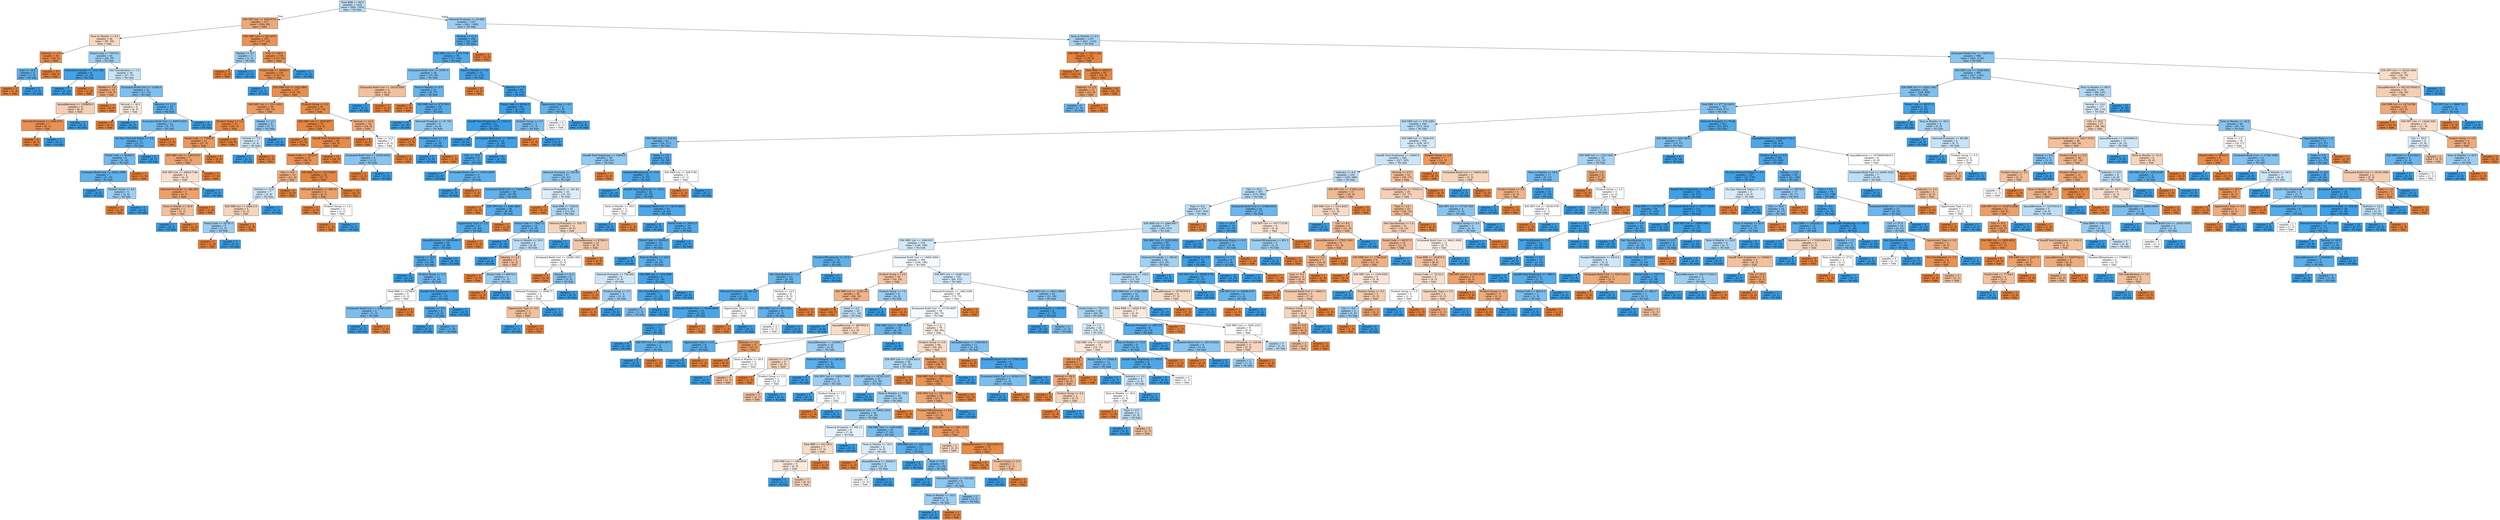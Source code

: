 digraph Tree {
node [shape=box, style="filled", color="black"] ;
0 [label="Total BRR <= 86.0\nsamples = 1424\nvalue = [905, 1353]\nclass = No Sale", fillcolor="#399de554"] ;
1 [label="X36 NPV List <= 4550.9751\nsamples = 217\nvalue = [264, 85]\nclass = Sale", fillcolor="#e58139ad"] ;
0 -> 1 [labeldistance=2.5, labelangle=45, headlabel="True"] ;
2 [label="Term in Months <= 6.5\nsamples = 84\nvalue = [87, 60]\nclass = Sale", fillcolor="#e581394f"] ;
1 -> 2 ;
3 [label="Industry <= 1.0\nsamples = 40\nvalue = [59, 5]\nclass = Sale", fillcolor="#e58139e9"] ;
2 -> 3 ;
4 [label="Type <= 19.5\nsamples = 3\nvalue = [1, 5]\nclass = No Sale", fillcolor="#399de5cc"] ;
3 -> 4 ;
5 [label="samples = 1\nvalue = [1, 0]\nclass = Sale", fillcolor="#e58139ff"] ;
4 -> 5 ;
6 [label="samples = 2\nvalue = [0, 5]\nclass = No Sale", fillcolor="#399de5ff"] ;
4 -> 6 ;
7 [label="samples = 37\nvalue = [58, 0]\nclass = Sale", fillcolor="#e58139ff"] ;
3 -> 7 ;
8 [label="Postal Code <= 75076.0\nsamples = 44\nvalue = [28, 55]\nclass = No Sale", fillcolor="#399de57d"] ;
2 -> 8 ;
9 [label="Network Proximity <= 2211.585\nsamples = 8\nvalue = [1, 18]\nclass = No Sale", fillcolor="#399de5f1"] ;
8 -> 9 ;
10 [label="samples = 7\nvalue = [0, 18]\nclass = No Sale", fillcolor="#399de5ff"] ;
9 -> 10 ;
11 [label="samples = 1\nvalue = [1, 0]\nclass = Sale", fillcolor="#e58139ff"] ;
9 -> 11 ;
12 [label="Net Classification <= 1.5\nsamples = 36\nvalue = [27, 37]\nclass = No Sale", fillcolor="#399de545"] ;
8 -> 12 ;
13 [label="Market <= 1.5\nsamples = 14\nvalue = [16, 5]\nclass = Sale", fillcolor="#e58139af"] ;
12 -> 13 ;
14 [label="AnnualRevenue <= 1359950.0\nsamples = 9\nvalue = [8, 5]\nclass = Sale", fillcolor="#e5813960"] ;
13 -> 14 ;
15 [label="Network Proximity <= 1099.0751\nsamples = 7\nvalue = [8, 1]\nclass = Sale", fillcolor="#e58139df"] ;
14 -> 15 ;
16 [label="samples = 6\nvalue = [8, 0]\nclass = Sale", fillcolor="#e58139ff"] ;
15 -> 16 ;
17 [label="samples = 1\nvalue = [0, 1]\nclass = No Sale", fillcolor="#399de5ff"] ;
15 -> 17 ;
18 [label="samples = 2\nvalue = [0, 4]\nclass = No Sale", fillcolor="#399de5ff"] ;
14 -> 18 ;
19 [label="samples = 5\nvalue = [8, 0]\nclass = Sale", fillcolor="#e58139ff"] ;
13 -> 19 ;
20 [label="Estimated Build Cost <= 12200.0\nsamples = 22\nvalue = [11, 32]\nclass = No Sale", fillcolor="#399de5a7"] ;
12 -> 20 ;
21 [label="Vertical <= 36.5\nsamples = 6\nvalue = [6, 5]\nclass = Sale", fillcolor="#e581392a"] ;
20 -> 21 ;
22 [label="samples = 4\nvalue = [6, 0]\nclass = Sale", fillcolor="#e58139ff"] ;
21 -> 22 ;
23 [label="samples = 2\nvalue = [0, 5]\nclass = No Sale", fillcolor="#399de5ff"] ;
21 -> 23 ;
24 [label="Industry <= 12.5\nsamples = 16\nvalue = [5, 27]\nclass = No Sale", fillcolor="#399de5d0"] ;
20 -> 24 ;
25 [label="Estimated Build Cost <= 94970.2031\nsamples = 12\nvalue = [5, 17]\nclass = No Sale", fillcolor="#399de5b4"] ;
24 -> 25 ;
26 [label="On Zayo Network Status <= 0.5\nsamples = 11\nvalue = [3, 17]\nclass = No Sale", fillcolor="#399de5d2"] ;
25 -> 26 ;
27 [label="Postal Code <= 80308.5\nsamples = 8\nvalue = [3, 10]\nclass = No Sale", fillcolor="#399de5b3"] ;
26 -> 27 ;
28 [label="Estimated Build Cost <= 26422.5996\nsamples = 7\nvalue = [2, 10]\nclass = No Sale", fillcolor="#399de5cc"] ;
27 -> 28 ;
29 [label="samples = 3\nvalue = [0, 6]\nclass = No Sale", fillcolor="#399de5ff"] ;
28 -> 29 ;
30 [label="Product Group <= 6.5\nsamples = 4\nvalue = [2, 4]\nclass = No Sale", fillcolor="#399de57f"] ;
28 -> 30 ;
31 [label="samples = 1\nvalue = [2, 0]\nclass = Sale", fillcolor="#e58139ff"] ;
30 -> 31 ;
32 [label="samples = 3\nvalue = [0, 4]\nclass = No Sale", fillcolor="#399de5ff"] ;
30 -> 32 ;
33 [label="samples = 1\nvalue = [1, 0]\nclass = Sale", fillcolor="#e58139ff"] ;
27 -> 33 ;
34 [label="samples = 3\nvalue = [0, 7]\nclass = No Sale", fillcolor="#399de5ff"] ;
26 -> 34 ;
35 [label="samples = 1\nvalue = [2, 0]\nclass = Sale", fillcolor="#e58139ff"] ;
25 -> 35 ;
36 [label="samples = 4\nvalue = [0, 10]\nclass = No Sale", fillcolor="#399de5ff"] ;
24 -> 36 ;
37 [label="X36 MRC List <= 697.4575\nsamples = 133\nvalue = [177, 25]\nclass = Sale", fillcolor="#e58139db"] ;
1 -> 37 ;
38 [label="Market <= 0.5\nsamples = 3\nvalue = [1, 2]\nclass = No Sale", fillcolor="#399de57f"] ;
37 -> 38 ;
39 [label="samples = 1\nvalue = [1, 0]\nclass = Sale", fillcolor="#e58139ff"] ;
38 -> 39 ;
40 [label="samples = 2\nvalue = [0, 2]\nclass = No Sale", fillcolor="#399de5ff"] ;
38 -> 40 ;
41 [label="City <= 109.0\nsamples = 130\nvalue = [176, 23]\nclass = Sale", fillcolor="#e58139de"] ;
37 -> 41 ;
42 [label="Postal Code <= 30045.0\nsamples = 128\nvalue = [176, 21]\nclass = Sale", fillcolor="#e58139e1"] ;
41 -> 42 ;
43 [label="samples = 1\nvalue = [0, 1]\nclass = No Sale", fillcolor="#399de5ff"] ;
42 -> 43 ;
44 [label="X36 NRR List <= 1022.4941\nsamples = 127\nvalue = [176, 20]\nclass = Sale", fillcolor="#e58139e2"] ;
42 -> 44 ;
45 [label="X36 MRC List <= 2511.1851\nsamples = 36\nvalue = [49, 10]\nclass = Sale", fillcolor="#e58139cb"] ;
44 -> 45 ;
46 [label="Product Group <= 1.5\nsamples = 31\nvalue = [46, 3]\nclass = Sale", fillcolor="#e58139ee"] ;
45 -> 46 ;
47 [label="Postal Code <= 77659.5\nsamples = 11\nvalue = [17, 3]\nclass = Sale", fillcolor="#e58139d2"] ;
46 -> 47 ;
48 [label="X36 MRC List <= 1492.8701\nsamples = 7\nvalue = [11, 3]\nclass = Sale", fillcolor="#e58139b9"] ;
47 -> 48 ;
49 [label="X36 NPV List <= 29624.7148\nsamples = 4\nvalue = [4, 3]\nclass = Sale", fillcolor="#e5813940"] ;
48 -> 49 ;
50 [label="Network Proximity <= 466.285\nsamples = 3\nvalue = [4, 1]\nclass = Sale", fillcolor="#e58139bf"] ;
49 -> 50 ;
51 [label="Term in Months <= 30.0\nsamples = 2\nvalue = [2, 1]\nclass = Sale", fillcolor="#e581397f"] ;
50 -> 51 ;
52 [label="samples = 1\nvalue = [0, 1]\nclass = No Sale", fillcolor="#399de5ff"] ;
51 -> 52 ;
53 [label="samples = 1\nvalue = [2, 0]\nclass = Sale", fillcolor="#e58139ff"] ;
51 -> 53 ;
54 [label="samples = 1\nvalue = [2, 0]\nclass = Sale", fillcolor="#e58139ff"] ;
50 -> 54 ;
55 [label="samples = 1\nvalue = [0, 2]\nclass = No Sale", fillcolor="#399de5ff"] ;
49 -> 55 ;
56 [label="samples = 3\nvalue = [7, 0]\nclass = Sale", fillcolor="#e58139ff"] ;
48 -> 56 ;
57 [label="samples = 4\nvalue = [6, 0]\nclass = Sale", fillcolor="#e58139ff"] ;
47 -> 57 ;
58 [label="samples = 20\nvalue = [29, 0]\nclass = Sale", fillcolor="#e58139ff"] ;
46 -> 58 ;
59 [label="Market <= 1.5\nsamples = 5\nvalue = [3, 7]\nclass = No Sale", fillcolor="#399de592"] ;
45 -> 59 ;
60 [label="Vertical <= 7.0\nsamples = 4\nvalue = [3, 4]\nclass = No Sale", fillcolor="#399de540"] ;
59 -> 60 ;
61 [label="samples = 2\nvalue = [0, 4]\nclass = No Sale", fillcolor="#399de5ff"] ;
60 -> 61 ;
62 [label="samples = 2\nvalue = [3, 0]\nclass = Sale", fillcolor="#e58139ff"] ;
60 -> 62 ;
63 [label="samples = 1\nvalue = [0, 3]\nclass = No Sale", fillcolor="#399de5ff"] ;
59 -> 63 ;
64 [label="Product Group <= 2.5\nsamples = 91\nvalue = [127, 10]\nclass = Sale", fillcolor="#e58139eb"] ;
44 -> 64 ;
65 [label="X36 MRC List <= 3038.9077\nsamples = 75\nvalue = [113, 5]\nclass = Sale", fillcolor="#e58139f4"] ;
64 -> 65 ;
66 [label="samples = 29\nvalue = [51, 0]\nclass = Sale", fillcolor="#e58139ff"] ;
65 -> 66 ;
67 [label="DandB Total Employees <= 0.5\nsamples = 46\nvalue = [62, 5]\nclass = Sale", fillcolor="#e58139ea"] ;
65 -> 67 ;
68 [label="Postal Code <= 75220.5\nsamples = 31\nvalue = [38, 5]\nclass = Sale", fillcolor="#e58139dd"] ;
67 -> 68 ;
69 [label="City <= 6.0\nsamples = 13\nvalue = [11, 4]\nclass = Sale", fillcolor="#e58139a2"] ;
68 -> 69 ;
70 [label="Vertical <= 25.0\nsamples = 7\nvalue = [3, 4]\nclass = No Sale", fillcolor="#399de540"] ;
69 -> 70 ;
71 [label="X36 NRR List <= 2468.113\nsamples = 5\nvalue = [3, 2]\nclass = Sale", fillcolor="#e5813955"] ;
70 -> 71 ;
72 [label="Postal Code <= 52755.5\nsamples = 3\nvalue = [1, 2]\nclass = No Sale", fillcolor="#399de57f"] ;
71 -> 72 ;
73 [label="samples = 1\nvalue = [1, 0]\nclass = Sale", fillcolor="#e58139ff"] ;
72 -> 73 ;
74 [label="samples = 2\nvalue = [0, 2]\nclass = No Sale", fillcolor="#399de5ff"] ;
72 -> 74 ;
75 [label="samples = 2\nvalue = [2, 0]\nclass = Sale", fillcolor="#e58139ff"] ;
71 -> 75 ;
76 [label="samples = 2\nvalue = [0, 2]\nclass = No Sale", fillcolor="#399de5ff"] ;
70 -> 76 ;
77 [label="samples = 6\nvalue = [8, 0]\nclass = Sale", fillcolor="#e58139ff"] ;
69 -> 77 ;
78 [label="X36 MRC List <= 3113.8267\nsamples = 18\nvalue = [27, 1]\nclass = Sale", fillcolor="#e58139f6"] ;
68 -> 78 ;
79 [label="Network Proximity <= 848.22\nsamples = 4\nvalue = [4, 1]\nclass = Sale", fillcolor="#e58139bf"] ;
78 -> 79 ;
80 [label="samples = 2\nvalue = [3, 0]\nclass = Sale", fillcolor="#e58139ff"] ;
79 -> 80 ;
81 [label="Product Group <= 1.0\nsamples = 2\nvalue = [1, 1]\nclass = Sale", fillcolor="#e5813900"] ;
79 -> 81 ;
82 [label="samples = 1\nvalue = [1, 0]\nclass = Sale", fillcolor="#e58139ff"] ;
81 -> 82 ;
83 [label="samples = 1\nvalue = [0, 1]\nclass = No Sale", fillcolor="#399de5ff"] ;
81 -> 83 ;
84 [label="samples = 14\nvalue = [23, 0]\nclass = Sale", fillcolor="#e58139ff"] ;
78 -> 84 ;
85 [label="samples = 15\nvalue = [24, 0]\nclass = Sale", fillcolor="#e58139ff"] ;
67 -> 85 ;
86 [label="Vertical <= 13.0\nsamples = 16\nvalue = [14, 5]\nclass = Sale", fillcolor="#e58139a4"] ;
64 -> 86 ;
87 [label="samples = 9\nvalue = [9, 0]\nclass = Sale", fillcolor="#e58139ff"] ;
86 -> 87 ;
88 [label="Type <= 14.5\nsamples = 7\nvalue = [5, 5]\nclass = Sale", fillcolor="#e5813900"] ;
86 -> 88 ;
89 [label="Estimated Build Cost <= 25255.6504\nsamples = 5\nvalue = [2, 5]\nclass = No Sale", fillcolor="#399de599"] ;
88 -> 89 ;
90 [label="samples = 2\nvalue = [2, 0]\nclass = Sale", fillcolor="#e58139ff"] ;
89 -> 90 ;
91 [label="samples = 3\nvalue = [0, 5]\nclass = No Sale", fillcolor="#399de5ff"] ;
89 -> 91 ;
92 [label="samples = 2\nvalue = [3, 0]\nclass = Sale", fillcolor="#e58139ff"] ;
88 -> 92 ;
93 [label="samples = 2\nvalue = [0, 2]\nclass = No Sale", fillcolor="#399de5ff"] ;
41 -> 93 ;
94 [label="Network Proximity <= 63.845\nsamples = 1207\nvalue = [641, 1268]\nclass = No Sale", fillcolor="#399de57e"] ;
0 -> 94 [labeldistance=2.5, labelangle=-45, headlabel="False"] ;
95 [label="Vertical <= 41.0\nsamples = 100\nvalue = [20, 144]\nclass = No Sale", fillcolor="#399de5dc"] ;
94 -> 95 ;
96 [label="X36 MRC List <= 1974.7749\nsamples = 98\nvalue = [17, 144]\nclass = No Sale", fillcolor="#399de5e1"] ;
95 -> 96 ;
97 [label="Estimated Build Cost <= 10787.5\nsamples = 26\nvalue = [10, 29]\nclass = No Sale", fillcolor="#399de5a7"] ;
96 -> 97 ;
98 [label="Estimated Build Cost <= 10218.5508\nsamples = 5\nvalue = [4, 2]\nclass = Sale", fillcolor="#e581397f"] ;
97 -> 98 ;
99 [label="samples = 2\nvalue = [0, 2]\nclass = No Sale", fillcolor="#399de5ff"] ;
98 -> 99 ;
100 [label="samples = 3\nvalue = [4, 0]\nclass = Sale", fillcolor="#e58139ff"] ;
98 -> 100 ;
101 [label="Term in Months <= 0.5\nsamples = 21\nvalue = [6, 27]\nclass = No Sale", fillcolor="#399de5c6"] ;
97 -> 101 ;
102 [label="samples = 2\nvalue = [2, 0]\nclass = Sale", fillcolor="#e58139ff"] ;
101 -> 102 ;
103 [label="X36 NRR List <= 975.7833\nsamples = 19\nvalue = [4, 27]\nclass = No Sale", fillcolor="#399de5d9"] ;
101 -> 103 ;
104 [label="samples = 10\nvalue = [0, 18]\nclass = No Sale", fillcolor="#399de5ff"] ;
103 -> 104 ;
105 [label="Network Proximity <= 31.755\nsamples = 9\nvalue = [4, 9]\nclass = No Sale", fillcolor="#399de58e"] ;
103 -> 105 ;
106 [label="samples = 3\nvalue = [3, 0]\nclass = Sale", fillcolor="#e58139ff"] ;
105 -> 106 ;
107 [label="Product Group <= 1.5\nsamples = 6\nvalue = [1, 9]\nclass = No Sale", fillcolor="#399de5e3"] ;
105 -> 107 ;
108 [label="samples = 5\nvalue = [0, 9]\nclass = No Sale", fillcolor="#399de5ff"] ;
107 -> 108 ;
109 [label="samples = 1\nvalue = [1, 0]\nclass = Sale", fillcolor="#e58139ff"] ;
107 -> 109 ;
110 [label="Term in Months <= 0.5\nsamples = 72\nvalue = [7, 115]\nclass = No Sale", fillcolor="#399de5ef"] ;
96 -> 110 ;
111 [label="samples = 4\nvalue = [4, 0]\nclass = Sale", fillcolor="#e58139ff"] ;
110 -> 111 ;
112 [label="Industry <= 7.5\nsamples = 68\nvalue = [3, 115]\nclass = No Sale", fillcolor="#399de5f8"] ;
110 -> 112 ;
113 [label="Postal Code <= 80204.5\nsamples = 64\nvalue = [2, 110]\nclass = No Sale", fillcolor="#399de5fa"] ;
112 -> 113 ;
114 [label="DandB Total Employees <= 12413.0\nsamples = 61\nvalue = [1, 107]\nclass = No Sale", fillcolor="#399de5fd"] ;
113 -> 114 ;
115 [label="samples = 45\nvalue = [0, 81]\nclass = No Sale", fillcolor="#399de5ff"] ;
114 -> 115 ;
116 [label="Estimated Build Cost <= 10976.5\nsamples = 16\nvalue = [1, 26]\nclass = No Sale", fillcolor="#399de5f5"] ;
114 -> 116 ;
117 [label="City <= 18.0\nsamples = 8\nvalue = [1, 11]\nclass = No Sale", fillcolor="#399de5e8"] ;
116 -> 117 ;
118 [label="samples = 3\nvalue = [0, 6]\nclass = No Sale", fillcolor="#399de5ff"] ;
117 -> 118 ;
119 [label="Estimated Build Cost <= 10676.8008\nsamples = 5\nvalue = [1, 5]\nclass = No Sale", fillcolor="#399de5cc"] ;
117 -> 119 ;
120 [label="samples = 4\nvalue = [0, 5]\nclass = No Sale", fillcolor="#399de5ff"] ;
119 -> 120 ;
121 [label="samples = 1\nvalue = [1, 0]\nclass = Sale", fillcolor="#e58139ff"] ;
119 -> 121 ;
122 [label="samples = 8\nvalue = [0, 15]\nclass = No Sale", fillcolor="#399de5ff"] ;
116 -> 122 ;
123 [label="Product Group <= 3.5\nsamples = 3\nvalue = [1, 3]\nclass = No Sale", fillcolor="#399de5aa"] ;
113 -> 123 ;
124 [label="samples = 1\nvalue = [1, 0]\nclass = Sale", fillcolor="#e58139ff"] ;
123 -> 124 ;
125 [label="samples = 2\nvalue = [0, 3]\nclass = No Sale", fillcolor="#399de5ff"] ;
123 -> 125 ;
126 [label="Opportunity Type <= 0.5\nsamples = 4\nvalue = [1, 5]\nclass = No Sale", fillcolor="#399de5cc"] ;
112 -> 126 ;
127 [label="samples = 2\nvalue = [1, 1]\nclass = Sale", fillcolor="#e5813900"] ;
126 -> 127 ;
128 [label="samples = 2\nvalue = [0, 4]\nclass = No Sale", fillcolor="#399de5ff"] ;
126 -> 128 ;
129 [label="samples = 2\nvalue = [3, 0]\nclass = Sale", fillcolor="#e58139ff"] ;
95 -> 129 ;
130 [label="Term in Months <= 0.5\nsamples = 1107\nvalue = [621, 1124]\nclass = No Sale", fillcolor="#399de572"] ;
94 -> 130 ;
131 [label="X36 MRC List <= 2311.145\nsamples = 121\nvalue = [178, 4]\nclass = Sale", fillcolor="#e58139f9"] ;
130 -> 131 ;
132 [label="samples = 67\nvalue = [102, 0]\nclass = Sale", fillcolor="#e58139ff"] ;
131 -> 132 ;
133 [label="Total BRR <= 9283.5\nsamples = 54\nvalue = [76, 4]\nclass = Sale", fillcolor="#e58139f2"] ;
131 -> 133 ;
134 [label="Industry <= 2.5\nsamples = 11\nvalue = [15, 4]\nclass = Sale", fillcolor="#e58139bb"] ;
133 -> 134 ;
135 [label="samples = 4\nvalue = [1, 4]\nclass = No Sale", fillcolor="#399de5bf"] ;
134 -> 135 ;
136 [label="samples = 7\nvalue = [14, 0]\nclass = Sale", fillcolor="#e58139ff"] ;
134 -> 136 ;
137 [label="samples = 43\nvalue = [61, 0]\nclass = Sale", fillcolor="#e58139ff"] ;
133 -> 137 ;
138 [label="Estimated Build Cost <= 106576.0\nsamples = 986\nvalue = [443, 1120]\nclass = No Sale", fillcolor="#399de59a"] ;
130 -> 138 ;
139 [label="X36 MRC List <= 3258.0364\nsamples = 960\nvalue = [417, 1101]\nclass = No Sale", fillcolor="#399de59e"] ;
138 -> 139 ;
140 [label="X36 NRR List <= 10341.1641\nsamples = 820\nvalue = [329, 956]\nclass = No Sale", fillcolor="#399de5a7"] ;
139 -> 140 ;
141 [label="Total BRR <= 477743.0625\nsamples = 767\nvalue = [324, 871]\nclass = No Sale", fillcolor="#399de5a0"] ;
140 -> 141 ;
142 [label="X36 NRR List <= 576.2285\nsamples = 446\nvalue = [272, 424]\nclass = No Sale", fillcolor="#399de55b"] ;
141 -> 142 ;
143 [label="X36 MRC List <= 516.18\nsamples = 91\nvalue = [34, 117]\nclass = No Sale", fillcolor="#399de5b5"] ;
142 -> 143 ;
144 [label="DandB Total Employees <= 53656.0\nsamples = 58\nvalue = [28, 61]\nclass = No Sale", fillcolor="#399de58a"] ;
143 -> 144 ;
145 [label="Network Proximity <= 255.86\nsamples = 57\nvalue = [26, 61]\nclass = No Sale", fillcolor="#399de592"] ;
144 -> 145 ;
146 [label="Estimated Build Cost <= 13936.8496\nsamples = 29\nvalue = [8, 39]\nclass = No Sale", fillcolor="#399de5cb"] ;
145 -> 146 ;
147 [label="samples = 1\nvalue = [2, 0]\nclass = Sale", fillcolor="#e58139ff"] ;
146 -> 147 ;
148 [label="X36 NPV List <= 4261.6851\nsamples = 28\nvalue = [6, 39]\nclass = No Sale", fillcolor="#399de5d8"] ;
146 -> 148 ;
149 [label="Opportunity Type <= 2.5\nsamples = 27\nvalue = [5, 39]\nclass = No Sale", fillcolor="#399de5de"] ;
148 -> 149 ;
150 [label="AnnualRevenue <= 34033480.0\nsamples = 26\nvalue = [4, 39]\nclass = No Sale", fillcolor="#399de5e5"] ;
149 -> 150 ;
151 [label="Vertical <= 18.0\nsamples = 20\nvalue = [4, 29]\nclass = No Sale", fillcolor="#399de5dc"] ;
150 -> 151 ;
152 [label="samples = 9\nvalue = [0, 13]\nclass = No Sale", fillcolor="#399de5ff"] ;
151 -> 152 ;
153 [label="Product Group <= 2.5\nsamples = 11\nvalue = [4, 16]\nclass = No Sale", fillcolor="#399de5bf"] ;
151 -> 153 ;
154 [label="Total BRR <= 10766.0\nsamples = 5\nvalue = [3, 3]\nclass = Sale", fillcolor="#e5813900"] ;
153 -> 154 ;
155 [label="Estimated Build Cost <= 21565.0254\nsamples = 3\nvalue = [1, 3]\nclass = No Sale", fillcolor="#399de5aa"] ;
154 -> 155 ;
156 [label="samples = 2\nvalue = [0, 3]\nclass = No Sale", fillcolor="#399de5ff"] ;
155 -> 156 ;
157 [label="samples = 1\nvalue = [1, 0]\nclass = Sale", fillcolor="#e58139ff"] ;
155 -> 157 ;
158 [label="samples = 2\nvalue = [2, 0]\nclass = Sale", fillcolor="#e58139ff"] ;
154 -> 158 ;
159 [label="DandB Total Employees <= 9.0\nsamples = 6\nvalue = [1, 13]\nclass = No Sale", fillcolor="#399de5eb"] ;
153 -> 159 ;
160 [label="Industry <= 8.5\nsamples = 4\nvalue = [1, 8]\nclass = No Sale", fillcolor="#399de5df"] ;
159 -> 160 ;
161 [label="samples = 2\nvalue = [0, 2]\nclass = No Sale", fillcolor="#399de5ff"] ;
160 -> 161 ;
162 [label="samples = 2\nvalue = [1, 6]\nclass = No Sale", fillcolor="#399de5d4"] ;
160 -> 162 ;
163 [label="samples = 2\nvalue = [0, 5]\nclass = No Sale", fillcolor="#399de5ff"] ;
159 -> 163 ;
164 [label="samples = 6\nvalue = [0, 10]\nclass = No Sale", fillcolor="#399de5ff"] ;
150 -> 164 ;
165 [label="samples = 1\nvalue = [1, 0]\nclass = Sale", fillcolor="#e58139ff"] ;
149 -> 165 ;
166 [label="samples = 1\nvalue = [1, 0]\nclass = Sale", fillcolor="#e58139ff"] ;
148 -> 166 ;
167 [label="Network Proximity <= 291.84\nsamples = 28\nvalue = [18, 22]\nclass = No Sale", fillcolor="#399de52e"] ;
145 -> 167 ;
168 [label="samples = 3\nvalue = [5, 0]\nclass = Sale", fillcolor="#e58139ff"] ;
167 -> 168 ;
169 [label="Total BRR <= 7349.0\nsamples = 25\nvalue = [13, 22]\nclass = No Sale", fillcolor="#399de568"] ;
167 -> 169 ;
170 [label="Postal Code <= 75627.5\nsamples = 14\nvalue = [4, 16]\nclass = No Sale", fillcolor="#399de5bf"] ;
169 -> 170 ;
171 [label="samples = 8\nvalue = [0, 10]\nclass = No Sale", fillcolor="#399de5ff"] ;
170 -> 171 ;
172 [label="Term in Months <= 30.0\nsamples = 6\nvalue = [4, 6]\nclass = No Sale", fillcolor="#399de555"] ;
170 -> 172 ;
173 [label="samples = 1\nvalue = [0, 4]\nclass = No Sale", fillcolor="#399de5ff"] ;
172 -> 173 ;
174 [label="Industry <= 2.5\nsamples = 5\nvalue = [4, 2]\nclass = Sale", fillcolor="#e581397f"] ;
172 -> 174 ;
175 [label="samples = 2\nvalue = [3, 0]\nclass = Sale", fillcolor="#e58139ff"] ;
174 -> 175 ;
176 [label="Postal Code <= 80070.0\nsamples = 3\nvalue = [1, 2]\nclass = No Sale", fillcolor="#399de57f"] ;
174 -> 176 ;
177 [label="samples = 1\nvalue = [1, 0]\nclass = Sale", fillcolor="#e58139ff"] ;
176 -> 177 ;
178 [label="samples = 2\nvalue = [0, 2]\nclass = No Sale", fillcolor="#399de5ff"] ;
176 -> 178 ;
179 [label="Network Proximity <= 328.75\nsamples = 11\nvalue = [9, 6]\nclass = Sale", fillcolor="#e5813955"] ;
169 -> 179 ;
180 [label="samples = 1\nvalue = [0, 1]\nclass = No Sale", fillcolor="#399de5ff"] ;
179 -> 180 ;
181 [label="AnnualRevenue <= 87590.0\nsamples = 10\nvalue = [9, 5]\nclass = Sale", fillcolor="#e5813971"] ;
179 -> 181 ;
182 [label="Estimated Build Cost <= 25085.1953\nsamples = 6\nvalue = [5, 5]\nclass = Sale", fillcolor="#e5813900"] ;
181 -> 182 ;
183 [label="samples = 1\nvalue = [3, 0]\nclass = Sale", fillcolor="#e58139ff"] ;
182 -> 183 ;
184 [label="Vertical <= 21.5\nsamples = 5\nvalue = [2, 5]\nclass = No Sale", fillcolor="#399de599"] ;
182 -> 184 ;
185 [label="Network Proximity <= 2938.73\nsamples = 3\nvalue = [2, 2]\nclass = Sale", fillcolor="#e5813900"] ;
184 -> 185 ;
186 [label="Opportunity Type <= 5.0\nsamples = 2\nvalue = [2, 1]\nclass = Sale", fillcolor="#e581397f"] ;
185 -> 186 ;
187 [label="samples = 1\nvalue = [0, 1]\nclass = No Sale", fillcolor="#399de5ff"] ;
186 -> 187 ;
188 [label="samples = 1\nvalue = [2, 0]\nclass = Sale", fillcolor="#e58139ff"] ;
186 -> 188 ;
189 [label="samples = 1\nvalue = [0, 1]\nclass = No Sale", fillcolor="#399de5ff"] ;
185 -> 189 ;
190 [label="samples = 2\nvalue = [0, 3]\nclass = No Sale", fillcolor="#399de5ff"] ;
184 -> 190 ;
191 [label="samples = 4\nvalue = [4, 0]\nclass = Sale", fillcolor="#e58139ff"] ;
181 -> 191 ;
192 [label="samples = 1\nvalue = [2, 0]\nclass = Sale", fillcolor="#e58139ff"] ;
144 -> 192 ;
193 [label="State <= 1.5\nsamples = 33\nvalue = [6, 56]\nclass = No Sale", fillcolor="#399de5e4"] ;
143 -> 193 ;
194 [label="NumberOfEmployees <= 15.0\nsamples = 31\nvalue = [5, 55]\nclass = No Sale", fillcolor="#399de5e8"] ;
193 -> 194 ;
195 [label="samples = 7\nvalue = [0, 13]\nclass = No Sale", fillcolor="#399de5ff"] ;
194 -> 195 ;
196 [label="DandB Total Employees <= 135.0\nsamples = 24\nvalue = [5, 42]\nclass = No Sale", fillcolor="#399de5e1"] ;
194 -> 196 ;
197 [label="Term in Months <= 30.0\nsamples = 2\nvalue = [1, 1]\nclass = Sale", fillcolor="#e5813900"] ;
196 -> 197 ;
198 [label="samples = 1\nvalue = [0, 1]\nclass = No Sale", fillcolor="#399de5ff"] ;
197 -> 198 ;
199 [label="samples = 1\nvalue = [1, 0]\nclass = Sale", fillcolor="#e58139ff"] ;
197 -> 199 ;
200 [label="Estimated Build Cost <= 14670.4004\nsamples = 22\nvalue = [4, 41]\nclass = No Sale", fillcolor="#399de5e6"] ;
196 -> 200 ;
201 [label="samples = 4\nvalue = [0, 7]\nclass = No Sale", fillcolor="#399de5ff"] ;
200 -> 201 ;
202 [label="Postal Code <= 30311.0\nsamples = 18\nvalue = [4, 34]\nclass = No Sale", fillcolor="#399de5e1"] ;
200 -> 202 ;
203 [label="Postal Code <= 30004.5\nsamples = 14\nvalue = [4, 27]\nclass = No Sale", fillcolor="#399de5d9"] ;
202 -> 203 ;
204 [label="samples = 2\nvalue = [0, 4]\nclass = No Sale", fillcolor="#399de5ff"] ;
203 -> 204 ;
205 [label="Term in Months <= 18.0\nsamples = 12\nvalue = [4, 23]\nclass = No Sale", fillcolor="#399de5d3"] ;
203 -> 205 ;
206 [label="Network Proximity <= 759.295\nsamples = 4\nvalue = [3, 4]\nclass = No Sale", fillcolor="#399de540"] ;
205 -> 206 ;
207 [label="samples = 1\nvalue = [1, 0]\nclass = Sale", fillcolor="#e58139ff"] ;
206 -> 207 ;
208 [label="Product Group <= 2.5\nsamples = 3\nvalue = [2, 4]\nclass = No Sale", fillcolor="#399de57f"] ;
206 -> 208 ;
209 [label="samples = 1\nvalue = [2, 0]\nclass = Sale", fillcolor="#e58139ff"] ;
208 -> 209 ;
210 [label="samples = 2\nvalue = [0, 4]\nclass = No Sale", fillcolor="#399de5ff"] ;
208 -> 210 ;
211 [label="X36 NRR List <= 474.5588\nsamples = 8\nvalue = [1, 19]\nclass = No Sale", fillcolor="#399de5f2"] ;
205 -> 211 ;
212 [label="Net Classification <= 0.5\nsamples = 5\nvalue = [1, 13]\nclass = No Sale", fillcolor="#399de5eb"] ;
211 -> 212 ;
213 [label="samples = 2\nvalue = [1, 3]\nclass = No Sale", fillcolor="#399de5aa"] ;
212 -> 213 ;
214 [label="samples = 3\nvalue = [0, 10]\nclass = No Sale", fillcolor="#399de5ff"] ;
212 -> 214 ;
215 [label="samples = 3\nvalue = [0, 6]\nclass = No Sale", fillcolor="#399de5ff"] ;
211 -> 215 ;
216 [label="samples = 4\nvalue = [0, 7]\nclass = No Sale", fillcolor="#399de5ff"] ;
202 -> 216 ;
217 [label="X36 NRR List <= 509.5785\nsamples = 2\nvalue = [1, 1]\nclass = Sale", fillcolor="#e5813900"] ;
193 -> 217 ;
218 [label="samples = 1\nvalue = [1, 0]\nclass = Sale", fillcolor="#e58139ff"] ;
217 -> 218 ;
219 [label="samples = 1\nvalue = [0, 1]\nclass = No Sale", fillcolor="#399de5ff"] ;
217 -> 219 ;
220 [label="X36 NRR List <= 5608.833\nsamples = 355\nvalue = [238, 307]\nclass = No Sale", fillcolor="#399de539"] ;
142 -> 220 ;
221 [label="DandB Total Employees <= 10065.0\nsamples = 348\nvalue = [227, 305]\nclass = No Sale", fillcolor="#399de541"] ;
220 -> 221 ;
222 [label="Industry <= 8.5\nsamples = 316\nvalue = [192, 288]\nclass = No Sale", fillcolor="#399de555"] ;
221 -> 222 ;
223 [label="City <= 15.5\nsamples = 301\nvalue = [174, 280]\nclass = No Sale", fillcolor="#399de561"] ;
222 -> 223 ;
224 [label="Type <= 9.0\nsamples = 277\nvalue = [167, 253]\nclass = No Sale", fillcolor="#399de557"] ;
223 -> 224 ;
225 [label="X36 NRR List <= 2066.8667\nsamples = 273\nvalue = [160, 253]\nclass = No Sale", fillcolor="#399de55e"] ;
224 -> 225 ;
226 [label="X36 MRC List <= 1098.625\nsamples = 218\nvalue = [146, 188]\nclass = No Sale", fillcolor="#399de539"] ;
225 -> 226 ;
227 [label="NumberOfEmployees <= 37.5\nsamples = 32\nvalue = [8, 42]\nclass = No Sale", fillcolor="#399de5ce"] ;
226 -> 227 ;
228 [label="Net Classification <= 1.0\nsamples = 23\nvalue = [8, 30]\nclass = No Sale", fillcolor="#399de5bb"] ;
227 -> 228 ;
229 [label="Network Proximity <= 445.205\nsamples = 15\nvalue = [3, 25]\nclass = No Sale", fillcolor="#399de5e0"] ;
228 -> 229 ;
230 [label="Estimated Build Cost <= 28236.9004\nsamples = 13\nvalue = [2, 24]\nclass = No Sale", fillcolor="#399de5ea"] ;
229 -> 230 ;
231 [label="Vertical <= 27.0\nsamples = 12\nvalue = [1, 24]\nclass = No Sale", fillcolor="#399de5f4"] ;
230 -> 231 ;
232 [label="samples = 9\nvalue = [0, 19]\nclass = No Sale", fillcolor="#399de5ff"] ;
231 -> 232 ;
233 [label="X36 NPV List <= 11842.8672\nsamples = 3\nvalue = [1, 5]\nclass = No Sale", fillcolor="#399de5cc"] ;
231 -> 233 ;
234 [label="samples = 2\nvalue = [0, 5]\nclass = No Sale", fillcolor="#399de5ff"] ;
233 -> 234 ;
235 [label="samples = 1\nvalue = [1, 0]\nclass = Sale", fillcolor="#e58139ff"] ;
233 -> 235 ;
236 [label="samples = 1\nvalue = [1, 0]\nclass = Sale", fillcolor="#e58139ff"] ;
230 -> 236 ;
237 [label="Opportunity Type <= 0.5\nsamples = 2\nvalue = [1, 1]\nclass = Sale", fillcolor="#e5813900"] ;
229 -> 237 ;
238 [label="samples = 1\nvalue = [1, 0]\nclass = Sale", fillcolor="#e58139ff"] ;
237 -> 238 ;
239 [label="samples = 1\nvalue = [0, 1]\nclass = No Sale", fillcolor="#399de5ff"] ;
237 -> 239 ;
240 [label="Vertical <= 12.5\nsamples = 8\nvalue = [5, 5]\nclass = Sale", fillcolor="#e5813900"] ;
228 -> 240 ;
241 [label="X36 MRC List <= 654.3935\nsamples = 4\nvalue = [1, 5]\nclass = No Sale", fillcolor="#399de5cc"] ;
240 -> 241 ;
242 [label="samples = 2\nvalue = [1, 1]\nclass = Sale", fillcolor="#e5813900"] ;
241 -> 242 ;
243 [label="samples = 2\nvalue = [0, 4]\nclass = No Sale", fillcolor="#399de5ff"] ;
241 -> 243 ;
244 [label="samples = 4\nvalue = [4, 0]\nclass = Sale", fillcolor="#e58139ff"] ;
240 -> 244 ;
245 [label="samples = 9\nvalue = [0, 12]\nclass = No Sale", fillcolor="#399de5ff"] ;
227 -> 245 ;
246 [label="Estimated Build Cost <= 16820.4004\nsamples = 186\nvalue = [138, 146]\nclass = No Sale", fillcolor="#399de50e"] ;
226 -> 246 ;
247 [label="Product Group <= 3.5\nsamples = 44\nvalue = [44, 24]\nclass = Sale", fillcolor="#e5813974"] ;
246 -> 247 ;
248 [label="X36 NRR List <= 1129.116\nsamples = 38\nvalue = [40, 16]\nclass = Sale", fillcolor="#e5813999"] ;
247 -> 248 ;
249 [label="samples = 18\nvalue = [29, 0]\nclass = Sale", fillcolor="#e58139ff"] ;
248 -> 249 ;
250 [label="State <= 0.5\nsamples = 20\nvalue = [11, 16]\nclass = No Sale", fillcolor="#399de550"] ;
248 -> 250 ;
251 [label="samples = 5\nvalue = [0, 8]\nclass = No Sale", fillcolor="#399de5ff"] ;
250 -> 251 ;
252 [label="AnnualRevenue <= 4907832.0\nsamples = 15\nvalue = [11, 8]\nclass = Sale", fillcolor="#e5813946"] ;
250 -> 252 ;
253 [label="Opportunity Type <= 2.0\nsamples = 6\nvalue = [1, 6]\nclass = No Sale", fillcolor="#399de5d4"] ;
252 -> 253 ;
254 [label="samples = 5\nvalue = [0, 6]\nclass = No Sale", fillcolor="#399de5ff"] ;
253 -> 254 ;
255 [label="samples = 1\nvalue = [1, 0]\nclass = Sale", fillcolor="#e58139ff"] ;
253 -> 255 ;
256 [label="Industry <= 3.5\nsamples = 9\nvalue = [10, 2]\nclass = Sale", fillcolor="#e58139cc"] ;
252 -> 256 ;
257 [label="samples = 6\nvalue = [8, 0]\nclass = Sale", fillcolor="#e58139ff"] ;
256 -> 257 ;
258 [label="Term in Months <= 30.0\nsamples = 3\nvalue = [2, 2]\nclass = Sale", fillcolor="#e5813900"] ;
256 -> 258 ;
259 [label="samples = 1\nvalue = [0, 1]\nclass = No Sale", fillcolor="#399de5ff"] ;
258 -> 259 ;
260 [label="samples = 2\nvalue = [2, 1]\nclass = Sale", fillcolor="#e581397f"] ;
258 -> 260 ;
261 [label="Product Group <= 7.0\nsamples = 6\nvalue = [4, 8]\nclass = No Sale", fillcolor="#399de57f"] ;
247 -> 261 ;
262 [label="samples = 4\nvalue = [0, 8]\nclass = No Sale", fillcolor="#399de5ff"] ;
261 -> 262 ;
263 [label="samples = 2\nvalue = [4, 0]\nclass = Sale", fillcolor="#e58139ff"] ;
261 -> 263 ;
264 [label="X36 NPV List <= 32487.4141\nsamples = 142\nvalue = [94, 122]\nclass = No Sale", fillcolor="#399de53b"] ;
246 -> 264 ;
265 [label="Network Proximity <= 1282.4399\nsamples = 98\nvalue = [73, 72]\nclass = Sale", fillcolor="#e5813903"] ;
264 -> 265 ;
266 [label="Estimated Build Cost <= 21724.9297\nsamples = 95\nvalue = [68, 72]\nclass = No Sale", fillcolor="#399de50e"] ;
265 -> 266 ;
267 [label="X36 MRC List <= 1901.8113\nsamples = 16\nvalue = [4, 16]\nclass = No Sale", fillcolor="#399de5bf"] ;
266 -> 267 ;
268 [label="AnnualRevenue <= 133690.0\nsamples = 10\nvalue = [4, 8]\nclass = No Sale", fillcolor="#399de57f"] ;
267 -> 268 ;
269 [label="Industry <= 1.0\nsamples = 4\nvalue = [3, 2]\nclass = Sale", fillcolor="#e5813955"] ;
268 -> 269 ;
270 [label="samples = 1\nvalue = [1, 0]\nclass = Sale", fillcolor="#e58139ff"] ;
269 -> 270 ;
271 [label="Product Group <= 1.5\nsamples = 3\nvalue = [2, 2]\nclass = Sale", fillcolor="#e5813900"] ;
269 -> 271 ;
272 [label="samples = 2\nvalue = [2, 1]\nclass = Sale", fillcolor="#e581397f"] ;
271 -> 272 ;
273 [label="samples = 1\nvalue = [0, 1]\nclass = No Sale", fillcolor="#399de5ff"] ;
271 -> 273 ;
274 [label="Network Proximity <= 206.965\nsamples = 6\nvalue = [1, 6]\nclass = No Sale", fillcolor="#399de5d4"] ;
268 -> 274 ;
275 [label="samples = 3\nvalue = [0, 4]\nclass = No Sale", fillcolor="#399de5ff"] ;
274 -> 275 ;
276 [label="X36 NPV List <= 19652.7969\nsamples = 3\nvalue = [1, 2]\nclass = No Sale", fillcolor="#399de57f"] ;
274 -> 276 ;
277 [label="samples = 1\nvalue = [0, 1]\nclass = No Sale", fillcolor="#399de5ff"] ;
276 -> 277 ;
278 [label="Product Group <= 1.0\nsamples = 2\nvalue = [1, 1]\nclass = Sale", fillcolor="#e5813900"] ;
276 -> 278 ;
279 [label="samples = 1\nvalue = [1, 0]\nclass = Sale", fillcolor="#e58139ff"] ;
278 -> 279 ;
280 [label="samples = 1\nvalue = [0, 1]\nclass = No Sale", fillcolor="#399de5ff"] ;
278 -> 280 ;
281 [label="samples = 6\nvalue = [0, 8]\nclass = No Sale", fillcolor="#399de5ff"] ;
267 -> 281 ;
282 [label="Type <= 1.5\nsamples = 79\nvalue = [64, 56]\nclass = Sale", fillcolor="#e5813920"] ;
266 -> 282 ;
283 [label="Product Group <= 0.5\nsamples = 68\nvalue = [59, 42]\nclass = Sale", fillcolor="#e5813949"] ;
282 -> 283 ;
284 [label="X36 NPV List <= 31294.9414\nsamples = 36\nvalue = [21, 35]\nclass = No Sale", fillcolor="#399de566"] ;
283 -> 284 ;
285 [label="X36 NPV List <= 16702.5137\nsamples = 32\nvalue = [16, 35]\nclass = No Sale", fillcolor="#399de58a"] ;
284 -> 285 ;
286 [label="samples = 2\nvalue = [0, 5]\nclass = No Sale", fillcolor="#399de5ff"] ;
285 -> 286 ;
287 [label="Term in Months <= 78.0\nsamples = 30\nvalue = [16, 30]\nclass = No Sale", fillcolor="#399de577"] ;
285 -> 287 ;
288 [label="Estimated Build Cost <= 24932.4004\nsamples = 28\nvalue = [14, 30]\nclass = No Sale", fillcolor="#399de588"] ;
287 -> 288 ;
289 [label="Network Proximity <= 392.11\nsamples = 9\nvalue = [7, 8]\nclass = No Sale", fillcolor="#399de520"] ;
288 -> 289 ;
290 [label="Total BRR <= 161138.0\nsamples = 7\nvalue = [7, 5]\nclass = Sale", fillcolor="#e5813949"] ;
289 -> 290 ;
291 [label="X36 NRR List <= 998.8334\nsamples = 6\nvalue = [6, 5]\nclass = Sale", fillcolor="#e581392a"] ;
290 -> 291 ;
292 [label="samples = 1\nvalue = [0, 1]\nclass = No Sale", fillcolor="#399de5ff"] ;
291 -> 292 ;
293 [label="samples = 5\nvalue = [6, 4]\nclass = Sale", fillcolor="#e5813955"] ;
291 -> 293 ;
294 [label="samples = 1\nvalue = [1, 0]\nclass = Sale", fillcolor="#e58139ff"] ;
290 -> 294 ;
295 [label="samples = 2\nvalue = [0, 3]\nclass = No Sale", fillcolor="#399de5ff"] ;
289 -> 295 ;
296 [label="X36 MRC List <= 1445.0386\nsamples = 19\nvalue = [7, 22]\nclass = No Sale", fillcolor="#399de5ae"] ;
288 -> 296 ;
297 [label="Term in Months <= 18.0\nsamples = 4\nvalue = [4, 5]\nclass = No Sale", fillcolor="#399de533"] ;
296 -> 297 ;
298 [label="samples = 1\nvalue = [1, 0]\nclass = Sale", fillcolor="#e58139ff"] ;
297 -> 298 ;
299 [label="AnnualRevenue <= 35036.0\nsamples = 3\nvalue = [3, 5]\nclass = No Sale", fillcolor="#399de566"] ;
297 -> 299 ;
300 [label="samples = 2\nvalue = [3, 3]\nclass = Sale", fillcolor="#e5813900"] ;
299 -> 300 ;
301 [label="samples = 1\nvalue = [0, 2]\nclass = No Sale", fillcolor="#399de5ff"] ;
299 -> 301 ;
302 [label="X36 NRR List <= 1229.3264\nsamples = 15\nvalue = [3, 17]\nclass = No Sale", fillcolor="#399de5d2"] ;
296 -> 302 ;
303 [label="samples = 6\nvalue = [0, 7]\nclass = No Sale", fillcolor="#399de5ff"] ;
302 -> 303 ;
304 [label="Type <= 0.5\nsamples = 9\nvalue = [3, 10]\nclass = No Sale", fillcolor="#399de5b3"] ;
302 -> 304 ;
305 [label="samples = 3\nvalue = [0, 3]\nclass = No Sale", fillcolor="#399de5ff"] ;
304 -> 305 ;
306 [label="Network Proximity <= 319.495\nsamples = 6\nvalue = [3, 7]\nclass = No Sale", fillcolor="#399de592"] ;
304 -> 306 ;
307 [label="Term in Months <= 24.0\nsamples = 3\nvalue = [1, 2]\nclass = No Sale", fillcolor="#399de57f"] ;
306 -> 307 ;
308 [label="samples = 2\nvalue = [0, 2]\nclass = No Sale", fillcolor="#399de5ff"] ;
307 -> 308 ;
309 [label="samples = 1\nvalue = [1, 0]\nclass = Sale", fillcolor="#e58139ff"] ;
307 -> 309 ;
310 [label="samples = 3\nvalue = [2, 5]\nclass = No Sale", fillcolor="#399de599"] ;
306 -> 310 ;
311 [label="samples = 2\nvalue = [2, 0]\nclass = Sale", fillcolor="#e58139ff"] ;
287 -> 311 ;
312 [label="samples = 4\nvalue = [5, 0]\nclass = Sale", fillcolor="#e58139ff"] ;
284 -> 312 ;
313 [label="Vertical <= 25.5\nsamples = 32\nvalue = [38, 7]\nclass = Sale", fillcolor="#e58139d0"] ;
283 -> 313 ;
314 [label="X36 MRC List <= 1997.6414\nsamples = 30\nvalue = [38, 5]\nclass = Sale", fillcolor="#e58139dd"] ;
313 -> 314 ;
315 [label="X36 MRC List <= 1872.0529\nsamples = 16\nvalue = [17, 5]\nclass = Sale", fillcolor="#e58139b4"] ;
314 -> 315 ;
316 [label="NumberOfEmployees <= 0.5\nsamples = 15\nvalue = [17, 4]\nclass = Sale", fillcolor="#e58139c3"] ;
315 -> 316 ;
317 [label="samples = 1\nvalue = [0, 1]\nclass = No Sale", fillcolor="#399de5ff"] ;
316 -> 317 ;
318 [label="X36 MRC List <= 1291.1274\nsamples = 14\nvalue = [17, 3]\nclass = Sale", fillcolor="#e58139d2"] ;
316 -> 318 ;
319 [label="samples = 4\nvalue = [3, 2]\nclass = Sale", fillcolor="#e5813955"] ;
318 -> 319 ;
320 [label="AnnualRevenue <= 224124512.0\nsamples = 10\nvalue = [14, 1]\nclass = Sale", fillcolor="#e58139ed"] ;
318 -> 320 ;
321 [label="samples = 8\nvalue = [12, 0]\nclass = Sale", fillcolor="#e58139ff"] ;
320 -> 321 ;
322 [label="Product Group <= 2.5\nsamples = 2\nvalue = [2, 1]\nclass = Sale", fillcolor="#e581397f"] ;
320 -> 322 ;
323 [label="samples = 1\nvalue = [0, 1]\nclass = No Sale", fillcolor="#399de5ff"] ;
322 -> 323 ;
324 [label="samples = 1\nvalue = [2, 0]\nclass = Sale", fillcolor="#e58139ff"] ;
322 -> 324 ;
325 [label="samples = 1\nvalue = [0, 1]\nclass = No Sale", fillcolor="#399de5ff"] ;
315 -> 325 ;
326 [label="samples = 14\nvalue = [21, 0]\nclass = Sale", fillcolor="#e58139ff"] ;
314 -> 326 ;
327 [label="samples = 2\nvalue = [0, 2]\nclass = No Sale", fillcolor="#399de5ff"] ;
313 -> 327 ;
328 [label="AnnualRevenue <= 1429100.0\nsamples = 11\nvalue = [5, 14]\nclass = No Sale", fillcolor="#399de5a4"] ;
282 -> 328 ;
329 [label="samples = 2\nvalue = [4, 0]\nclass = Sale", fillcolor="#e58139ff"] ;
328 -> 329 ;
330 [label="Estimated Build Cost <= 27067.3984\nsamples = 9\nvalue = [1, 14]\nclass = No Sale", fillcolor="#399de5ed"] ;
328 -> 330 ;
331 [label="Estimated Build Cost <= 26329.1211\nsamples = 3\nvalue = [1, 3]\nclass = No Sale", fillcolor="#399de5aa"] ;
330 -> 331 ;
332 [label="samples = 2\nvalue = [0, 3]\nclass = No Sale", fillcolor="#399de5ff"] ;
331 -> 332 ;
333 [label="samples = 1\nvalue = [1, 0]\nclass = Sale", fillcolor="#e58139ff"] ;
331 -> 333 ;
334 [label="samples = 6\nvalue = [0, 11]\nclass = No Sale", fillcolor="#399de5ff"] ;
330 -> 334 ;
335 [label="samples = 3\nvalue = [5, 0]\nclass = Sale", fillcolor="#e58139ff"] ;
265 -> 335 ;
336 [label="X36 NPV List <= 38413.9844\nsamples = 44\nvalue = [21, 50]\nclass = No Sale", fillcolor="#399de594"] ;
264 -> 336 ;
337 [label="Network Proximity <= 616.06\nsamples = 8\nvalue = [1, 15]\nclass = No Sale", fillcolor="#399de5ee"] ;
336 -> 337 ;
338 [label="samples = 6\nvalue = [0, 12]\nclass = No Sale", fillcolor="#399de5ff"] ;
337 -> 338 ;
339 [label="samples = 2\nvalue = [1, 3]\nclass = No Sale", fillcolor="#399de5aa"] ;
337 -> 339 ;
340 [label="Postal Code <= 75217.0\nsamples = 36\nvalue = [20, 35]\nclass = No Sale", fillcolor="#399de56d"] ;
336 -> 340 ;
341 [label="Type <= 1.5\nsamples = 28\nvalue = [18, 22]\nclass = No Sale", fillcolor="#399de52e"] ;
340 -> 341 ;
342 [label="X36 MRC List <= 2121.0527\nsamples = 19\nvalue = [16, 13]\nclass = Sale", fillcolor="#e5813930"] ;
341 -> 342 ;
343 [label="City <= 2.5\nsamples = 7\nvalue = [13, 2]\nclass = Sale", fillcolor="#e58139d8"] ;
342 -> 343 ;
344 [label="Vertical <= 20.5\nsamples = 3\nvalue = [6, 2]\nclass = Sale", fillcolor="#e58139aa"] ;
343 -> 344 ;
345 [label="samples = 1\nvalue = [3, 0]\nclass = Sale", fillcolor="#e58139ff"] ;
344 -> 345 ;
346 [label="Product Group <= 4.5\nsamples = 2\nvalue = [3, 2]\nclass = Sale", fillcolor="#e5813955"] ;
344 -> 346 ;
347 [label="samples = 1\nvalue = [3, 0]\nclass = Sale", fillcolor="#e58139ff"] ;
346 -> 347 ;
348 [label="samples = 1\nvalue = [0, 2]\nclass = No Sale", fillcolor="#399de5ff"] ;
346 -> 348 ;
349 [label="samples = 4\nvalue = [7, 0]\nclass = Sale", fillcolor="#e58139ff"] ;
343 -> 349 ;
350 [label="Postal Code <= 75044.0\nsamples = 12\nvalue = [3, 11]\nclass = No Sale", fillcolor="#399de5b9"] ;
342 -> 350 ;
351 [label="samples = 6\nvalue = [0, 7]\nclass = No Sale", fillcolor="#399de5ff"] ;
350 -> 351 ;
352 [label="Industry <= 3.5\nsamples = 6\nvalue = [3, 4]\nclass = No Sale", fillcolor="#399de540"] ;
350 -> 352 ;
353 [label="Term in Months <= 18.0\nsamples = 5\nvalue = [3, 3]\nclass = Sale", fillcolor="#e5813900"] ;
352 -> 353 ;
354 [label="samples = 1\nvalue = [1, 0]\nclass = Sale", fillcolor="#e58139ff"] ;
353 -> 354 ;
355 [label="Type <= 0.5\nsamples = 4\nvalue = [2, 3]\nclass = No Sale", fillcolor="#399de555"] ;
353 -> 355 ;
356 [label="samples = 2\nvalue = [0, 2]\nclass = No Sale", fillcolor="#399de5ff"] ;
355 -> 356 ;
357 [label="samples = 2\nvalue = [2, 1]\nclass = Sale", fillcolor="#e581397f"] ;
355 -> 357 ;
358 [label="samples = 1\nvalue = [0, 1]\nclass = No Sale", fillcolor="#399de5ff"] ;
352 -> 358 ;
359 [label="Term in Months <= 72.0\nsamples = 9\nvalue = [2, 9]\nclass = No Sale", fillcolor="#399de5c6"] ;
341 -> 359 ;
360 [label="DandB Total Employees <= 570.5\nsamples = 8\nvalue = [1, 9]\nclass = No Sale", fillcolor="#399de5e3"] ;
359 -> 360 ;
361 [label="samples = 6\nvalue = [0, 8]\nclass = No Sale", fillcolor="#399de5ff"] ;
360 -> 361 ;
362 [label="samples = 2\nvalue = [1, 1]\nclass = Sale", fillcolor="#e5813900"] ;
360 -> 362 ;
363 [label="samples = 1\nvalue = [1, 0]\nclass = Sale", fillcolor="#e58139ff"] ;
359 -> 363 ;
364 [label="Network Proximity <= 265.575\nsamples = 8\nvalue = [2, 13]\nclass = No Sale", fillcolor="#399de5d8"] ;
340 -> 364 ;
365 [label="samples = 4\nvalue = [0, 8]\nclass = No Sale", fillcolor="#399de5ff"] ;
364 -> 365 ;
366 [label="Estimated Build Cost <= 30179.8242\nsamples = 4\nvalue = [2, 5]\nclass = No Sale", fillcolor="#399de599"] ;
364 -> 366 ;
367 [label="samples = 1\nvalue = [2, 0]\nclass = Sale", fillcolor="#e58139ff"] ;
366 -> 367 ;
368 [label="samples = 3\nvalue = [0, 5]\nclass = No Sale", fillcolor="#399de5ff"] ;
366 -> 368 ;
369 [label="X36 MRC List <= 2352.5854\nsamples = 55\nvalue = [14, 65]\nclass = No Sale", fillcolor="#399de5c8"] ;
225 -> 369 ;
370 [label="Network Proximity <= 285.82\nsamples = 24\nvalue = [13, 25]\nclass = No Sale", fillcolor="#399de57a"] ;
369 -> 370 ;
371 [label="NumberOfEmployees <= 124.0\nsamples = 20\nvalue = [13, 20]\nclass = No Sale", fillcolor="#399de559"] ;
370 -> 371 ;
372 [label="X36 NRR List <= 2702.3306\nsamples = 14\nvalue = [6, 15]\nclass = No Sale", fillcolor="#399de599"] ;
371 -> 372 ;
373 [label="Total BRR <= 14659.4746\nsamples = 7\nvalue = [6, 5]\nclass = Sale", fillcolor="#e581392a"] ;
372 -> 373 ;
374 [label="samples = 1\nvalue = [1, 0]\nclass = Sale", fillcolor="#e58139ff"] ;
373 -> 374 ;
375 [label="X36 MRC List <= 2020.2323\nsamples = 6\nvalue = [5, 5]\nclass = Sale", fillcolor="#e5813900"] ;
373 -> 375 ;
376 [label="Network Proximity <= 220.94\nsamples = 3\nvalue = [3, 2]\nclass = Sale", fillcolor="#e5813955"] ;
375 -> 376 ;
377 [label="samples = 2\nvalue = [1, 2]\nclass = No Sale", fillcolor="#399de57f"] ;
376 -> 377 ;
378 [label="samples = 1\nvalue = [2, 0]\nclass = Sale", fillcolor="#e58139ff"] ;
376 -> 378 ;
379 [label="samples = 3\nvalue = [2, 3]\nclass = No Sale", fillcolor="#399de555"] ;
375 -> 379 ;
380 [label="samples = 7\nvalue = [0, 10]\nclass = No Sale", fillcolor="#399de5ff"] ;
372 -> 380 ;
381 [label="AnnualRevenue <= 67791976.0\nsamples = 6\nvalue = [7, 5]\nclass = Sale", fillcolor="#e5813949"] ;
371 -> 381 ;
382 [label="samples = 3\nvalue = [7, 0]\nclass = Sale", fillcolor="#e58139ff"] ;
381 -> 382 ;
383 [label="samples = 3\nvalue = [0, 5]\nclass = No Sale", fillcolor="#399de5ff"] ;
381 -> 383 ;
384 [label="samples = 4\nvalue = [0, 5]\nclass = No Sale", fillcolor="#399de5ff"] ;
370 -> 384 ;
385 [label="Product Group <= 0.5\nsamples = 31\nvalue = [1, 40]\nclass = No Sale", fillcolor="#399de5f9"] ;
369 -> 385 ;
386 [label="X36 NPV List <= 59599.0703\nsamples = 9\nvalue = [1, 15]\nclass = No Sale", fillcolor="#399de5ee"] ;
385 -> 386 ;
387 [label="samples = 6\nvalue = [0, 11]\nclass = No Sale", fillcolor="#399de5ff"] ;
386 -> 387 ;
388 [label="X36 NPV List <= 83569.6797\nsamples = 3\nvalue = [1, 4]\nclass = No Sale", fillcolor="#399de5bf"] ;
386 -> 388 ;
389 [label="samples = 1\nvalue = [1, 0]\nclass = Sale", fillcolor="#e58139ff"] ;
388 -> 389 ;
390 [label="samples = 2\nvalue = [0, 4]\nclass = No Sale", fillcolor="#399de5ff"] ;
388 -> 390 ;
391 [label="samples = 22\nvalue = [0, 25]\nclass = No Sale", fillcolor="#399de5ff"] ;
385 -> 391 ;
392 [label="samples = 4\nvalue = [7, 0]\nclass = Sale", fillcolor="#e58139ff"] ;
224 -> 392 ;
393 [label="Estimated Build Cost <= 47668.6016\nsamples = 24\nvalue = [7, 27]\nclass = No Sale", fillcolor="#399de5bd"] ;
223 -> 393 ;
394 [label="City <= 25.5\nsamples = 18\nvalue = [2, 23]\nclass = No Sale", fillcolor="#399de5e9"] ;
393 -> 394 ;
395 [label="samples = 11\nvalue = [0, 15]\nclass = No Sale", fillcolor="#399de5ff"] ;
394 -> 395 ;
396 [label="On Zayo Network Status <= 0.5\nsamples = 7\nvalue = [2, 8]\nclass = No Sale", fillcolor="#399de5bf"] ;
394 -> 396 ;
397 [label="Industry <= 7.0\nsamples = 6\nvalue = [1, 8]\nclass = No Sale", fillcolor="#399de5df"] ;
396 -> 397 ;
398 [label="samples = 5\nvalue = [0, 8]\nclass = No Sale", fillcolor="#399de5ff"] ;
397 -> 398 ;
399 [label="samples = 1\nvalue = [1, 0]\nclass = Sale", fillcolor="#e58139ff"] ;
397 -> 399 ;
400 [label="samples = 1\nvalue = [1, 0]\nclass = Sale", fillcolor="#e58139ff"] ;
396 -> 400 ;
401 [label="X36 NPV List <= 45717.0156\nsamples = 6\nvalue = [5, 4]\nclass = Sale", fillcolor="#e5813933"] ;
393 -> 401 ;
402 [label="NumberOfEmployees <= 831.5\nsamples = 5\nvalue = [2, 4]\nclass = No Sale", fillcolor="#399de57f"] ;
401 -> 402 ;
403 [label="samples = 3\nvalue = [0, 4]\nclass = No Sale", fillcolor="#399de5ff"] ;
402 -> 403 ;
404 [label="samples = 2\nvalue = [2, 0]\nclass = Sale", fillcolor="#e58139ff"] ;
402 -> 404 ;
405 [label="samples = 1\nvalue = [3, 0]\nclass = Sale", fillcolor="#e58139ff"] ;
401 -> 405 ;
406 [label="X36 NPV List <= 37060.3164\nsamples = 15\nvalue = [18, 8]\nclass = Sale", fillcolor="#e581398e"] ;
222 -> 406 ;
407 [label="X36 MRC List <= 1014.8452\nsamples = 10\nvalue = [11, 8]\nclass = Sale", fillcolor="#e5813946"] ;
406 -> 407 ;
408 [label="samples = 1\nvalue = [0, 3]\nclass = No Sale", fillcolor="#399de5ff"] ;
407 -> 408 ;
409 [label="City <= 8.5\nsamples = 9\nvalue = [11, 5]\nclass = Sale", fillcolor="#e581398b"] ;
407 -> 409 ;
410 [label="AnnualRevenue <= 37931.5391\nsamples = 8\nvalue = [11, 4]\nclass = Sale", fillcolor="#e58139a2"] ;
409 -> 410 ;
411 [label="State <= 1.5\nsamples = 7\nvalue = [10, 4]\nclass = Sale", fillcolor="#e5813999"] ;
410 -> 411 ;
412 [label="Type <= 0.5\nsamples = 6\nvalue = [8, 4]\nclass = Sale", fillcolor="#e581397f"] ;
411 -> 412 ;
413 [label="samples = 1\nvalue = [1, 0]\nclass = Sale", fillcolor="#e58139ff"] ;
412 -> 413 ;
414 [label="Estimated Build Cost <= 18661.0\nsamples = 5\nvalue = [7, 4]\nclass = Sale", fillcolor="#e581396d"] ;
412 -> 414 ;
415 [label="Product Group <= 1.0\nsamples = 4\nvalue = [6, 4]\nclass = Sale", fillcolor="#e5813955"] ;
414 -> 415 ;
416 [label="City <= 3.0\nsamples = 3\nvalue = [6, 2]\nclass = Sale", fillcolor="#e58139aa"] ;
415 -> 416 ;
417 [label="samples = 2\nvalue = [4, 2]\nclass = Sale", fillcolor="#e581397f"] ;
416 -> 417 ;
418 [label="samples = 1\nvalue = [2, 0]\nclass = Sale", fillcolor="#e58139ff"] ;
416 -> 418 ;
419 [label="samples = 1\nvalue = [0, 2]\nclass = No Sale", fillcolor="#399de5ff"] ;
415 -> 419 ;
420 [label="samples = 1\nvalue = [1, 0]\nclass = Sale", fillcolor="#e58139ff"] ;
414 -> 420 ;
421 [label="samples = 1\nvalue = [2, 0]\nclass = Sale", fillcolor="#e58139ff"] ;
411 -> 421 ;
422 [label="samples = 1\nvalue = [1, 0]\nclass = Sale", fillcolor="#e58139ff"] ;
410 -> 422 ;
423 [label="samples = 1\nvalue = [0, 1]\nclass = No Sale", fillcolor="#399de5ff"] ;
409 -> 423 ;
424 [label="samples = 5\nvalue = [7, 0]\nclass = Sale", fillcolor="#e58139ff"] ;
406 -> 424 ;
425 [label="Vertical <= 37.5\nsamples = 32\nvalue = [35, 17]\nclass = Sale", fillcolor="#e5813983"] ;
221 -> 425 ;
426 [label="NumberOfEmployees <= 57521.0\nsamples = 28\nvalue = [27, 17]\nclass = Sale", fillcolor="#e581395e"] ;
425 -> 426 ;
427 [label="Type <= 3.5\nsamples = 25\nvalue = [25, 12]\nclass = Sale", fillcolor="#e5813985"] ;
426 -> 427 ;
428 [label="Net Classification <= 1.0\nsamples = 21\nvalue = [19, 12]\nclass = Sale", fillcolor="#e581395e"] ;
427 -> 428 ;
429 [label="Postal Code <= 80157.0\nsamples = 10\nvalue = [11, 5]\nclass = Sale", fillcolor="#e581398b"] ;
428 -> 429 ;
430 [label="X36 NRR List <= 1790.9243\nsamples = 9\nvalue = [11, 4]\nclass = Sale", fillcolor="#e58139a2"] ;
429 -> 430 ;
431 [label="samples = 3\nvalue = [6, 0]\nclass = Sale", fillcolor="#e58139ff"] ;
430 -> 431 ;
432 [label="X36 MRC List <= 2359.5005\nsamples = 6\nvalue = [5, 4]\nclass = Sale", fillcolor="#e5813933"] ;
430 -> 432 ;
433 [label="samples = 1\nvalue = [0, 1]\nclass = No Sale", fillcolor="#399de5ff"] ;
432 -> 433 ;
434 [label="Product Group <= 2.5\nsamples = 5\nvalue = [5, 3]\nclass = Sale", fillcolor="#e5813966"] ;
432 -> 434 ;
435 [label="City <= 8.0\nsamples = 3\nvalue = [1, 2]\nclass = No Sale", fillcolor="#399de57f"] ;
434 -> 435 ;
436 [label="samples = 1\nvalue = [1, 0]\nclass = Sale", fillcolor="#e58139ff"] ;
435 -> 436 ;
437 [label="samples = 2\nvalue = [0, 2]\nclass = No Sale", fillcolor="#399de5ff"] ;
435 -> 437 ;
438 [label="samples = 2\nvalue = [4, 1]\nclass = Sale", fillcolor="#e58139bf"] ;
434 -> 438 ;
439 [label="samples = 1\nvalue = [0, 1]\nclass = No Sale", fillcolor="#399de5ff"] ;
429 -> 439 ;
440 [label="Estimated Build Cost <= 36423.3828\nsamples = 11\nvalue = [8, 7]\nclass = Sale", fillcolor="#e5813920"] ;
428 -> 440 ;
441 [label="Total BRR <= 101870.5\nsamples = 9\nvalue = [8, 4]\nclass = Sale", fillcolor="#e581397f"] ;
440 -> 441 ;
442 [label="Postal Code <= 75132.0\nsamples = 5\nvalue = [4, 3]\nclass = Sale", fillcolor="#e5813940"] ;
441 -> 442 ;
443 [label="Product Group <= 1.5\nsamples = 2\nvalue = [1, 1]\nclass = Sale", fillcolor="#e5813900"] ;
442 -> 443 ;
444 [label="samples = 1\nvalue = [0, 1]\nclass = No Sale", fillcolor="#399de5ff"] ;
443 -> 444 ;
445 [label="samples = 1\nvalue = [1, 0]\nclass = Sale", fillcolor="#e58139ff"] ;
443 -> 445 ;
446 [label="Opportunity Type <= 0.5\nsamples = 3\nvalue = [3, 2]\nclass = Sale", fillcolor="#e5813955"] ;
442 -> 446 ;
447 [label="samples = 2\nvalue = [3, 1]\nclass = Sale", fillcolor="#e58139aa"] ;
446 -> 447 ;
448 [label="samples = 1\nvalue = [0, 1]\nclass = No Sale", fillcolor="#399de5ff"] ;
446 -> 448 ;
449 [label="X36 NPV List <= 41338.3359\nsamples = 4\nvalue = [4, 1]\nclass = Sale", fillcolor="#e58139bf"] ;
441 -> 449 ;
450 [label="samples = 1\nvalue = [1, 0]\nclass = Sale", fillcolor="#e58139ff"] ;
449 -> 450 ;
451 [label="Product Group <= 2.0\nsamples = 3\nvalue = [3, 1]\nclass = Sale", fillcolor="#e58139aa"] ;
449 -> 451 ;
452 [label="samples = 2\nvalue = [3, 0]\nclass = Sale", fillcolor="#e58139ff"] ;
451 -> 452 ;
453 [label="samples = 1\nvalue = [0, 1]\nclass = No Sale", fillcolor="#399de5ff"] ;
451 -> 453 ;
454 [label="samples = 2\nvalue = [0, 3]\nclass = No Sale", fillcolor="#399de5ff"] ;
440 -> 454 ;
455 [label="samples = 4\nvalue = [6, 0]\nclass = Sale", fillcolor="#e58139ff"] ;
427 -> 455 ;
456 [label="X36 NPV List <= 27733.7305\nsamples = 3\nvalue = [2, 5]\nclass = No Sale", fillcolor="#399de599"] ;
426 -> 456 ;
457 [label="Product Group <= 3.0\nsamples = 2\nvalue = [2, 4]\nclass = No Sale", fillcolor="#399de57f"] ;
456 -> 457 ;
458 [label="samples = 1\nvalue = [0, 4]\nclass = No Sale", fillcolor="#399de5ff"] ;
457 -> 458 ;
459 [label="samples = 1\nvalue = [2, 0]\nclass = Sale", fillcolor="#e58139ff"] ;
457 -> 459 ;
460 [label="samples = 1\nvalue = [0, 1]\nclass = No Sale", fillcolor="#399de5ff"] ;
456 -> 460 ;
461 [label="samples = 4\nvalue = [8, 0]\nclass = Sale", fillcolor="#e58139ff"] ;
425 -> 461 ;
462 [label="Product Group <= 2.5\nsamples = 7\nvalue = [11, 2]\nclass = Sale", fillcolor="#e58139d1"] ;
220 -> 462 ;
463 [label="samples = 4\nvalue = [8, 0]\nclass = Sale", fillcolor="#e58139ff"] ;
462 -> 463 ;
464 [label="Estimated Build Cost <= 24902.2246\nsamples = 3\nvalue = [3, 2]\nclass = Sale", fillcolor="#e5813955"] ;
462 -> 464 ;
465 [label="samples = 2\nvalue = [0, 2]\nclass = No Sale", fillcolor="#399de5ff"] ;
464 -> 465 ;
466 [label="samples = 1\nvalue = [3, 0]\nclass = Sale", fillcolor="#e58139ff"] ;
464 -> 466 ;
467 [label="Network Proximity <= 79.46\nsamples = 321\nvalue = [52, 447]\nclass = No Sale", fillcolor="#399de5e1"] ;
141 -> 467 ;
468 [label="X36 NRR List <= 2451.6816\nsamples = 31\nvalue = [13, 37]\nclass = No Sale", fillcolor="#399de5a5"] ;
467 -> 468 ;
469 [label="X36 NRR List <= 1555.1606\nsamples = 23\nvalue = [13, 23]\nclass = No Sale", fillcolor="#399de56f"] ;
468 -> 469 ;
470 [label="Term in Months <= 18.0\nsamples = 17\nvalue = [6, 21]\nclass = No Sale", fillcolor="#399de5b6"] ;
469 -> 470 ;
471 [label="Product Group <= 3.5\nsamples = 4\nvalue = [5, 2]\nclass = Sale", fillcolor="#e5813999"] ;
470 -> 471 ;
472 [label="samples = 2\nvalue = [0, 2]\nclass = No Sale", fillcolor="#399de5ff"] ;
471 -> 472 ;
473 [label="samples = 2\nvalue = [5, 0]\nclass = Sale", fillcolor="#e58139ff"] ;
471 -> 473 ;
474 [label="City <= 2.0\nsamples = 13\nvalue = [1, 19]\nclass = No Sale", fillcolor="#399de5f2"] ;
470 -> 474 ;
475 [label="X36 NPV List <= 16339.0781\nsamples = 2\nvalue = [1, 1]\nclass = Sale", fillcolor="#e5813900"] ;
474 -> 475 ;
476 [label="samples = 1\nvalue = [1, 0]\nclass = Sale", fillcolor="#e58139ff"] ;
475 -> 476 ;
477 [label="samples = 1\nvalue = [0, 1]\nclass = No Sale", fillcolor="#399de5ff"] ;
475 -> 477 ;
478 [label="samples = 11\nvalue = [0, 18]\nclass = No Sale", fillcolor="#399de5ff"] ;
474 -> 478 ;
479 [label="Type <= 1.5\nsamples = 6\nvalue = [7, 2]\nclass = Sale", fillcolor="#e58139b6"] ;
469 -> 479 ;
480 [label="samples = 3\nvalue = [5, 0]\nclass = Sale", fillcolor="#e58139ff"] ;
479 -> 480 ;
481 [label="Product Group <= 2.5\nsamples = 3\nvalue = [2, 2]\nclass = Sale", fillcolor="#e5813900"] ;
479 -> 481 ;
482 [label="samples = 2\nvalue = [1, 2]\nclass = No Sale", fillcolor="#399de57f"] ;
481 -> 482 ;
483 [label="samples = 1\nvalue = [1, 0]\nclass = Sale", fillcolor="#e58139ff"] ;
481 -> 483 ;
484 [label="samples = 8\nvalue = [0, 14]\nclass = No Sale", fillcolor="#399de5ff"] ;
468 -> 484 ;
485 [label="AnnualRevenue <= 92346417152.0\nsamples = 290\nvalue = [39, 410]\nclass = No Sale", fillcolor="#399de5e7"] ;
467 -> 485 ;
486 [label="Product Group <= 0.5\nsamples = 282\nvalue = [33, 404]\nclass = No Sale", fillcolor="#399de5ea"] ;
485 -> 486 ;
487 [label="On Zayo Network Status <= 0.5\nsamples = 187\nvalue = [12, 278]\nclass = No Sale", fillcolor="#399de5f4"] ;
486 -> 487 ;
488 [label="DandB Total Employees <= 12413.0\nsamples = 182\nvalue = [8, 273]\nclass = No Sale", fillcolor="#399de5f8"] ;
487 -> 488 ;
489 [label="Total BRR <= 1437919.5\nsamples = 69\nvalue = [7, 100]\nclass = No Sale", fillcolor="#399de5ed"] ;
488 -> 489 ;
490 [label="State <= 1.5\nsamples = 28\nvalue = [1, 43]\nclass = No Sale", fillcolor="#399de5f9"] ;
489 -> 490 ;
491 [label="Net Classification <= 1.0\nsamples = 14\nvalue = [1, 20]\nclass = No Sale", fillcolor="#399de5f2"] ;
490 -> 491 ;
492 [label="samples = 4\nvalue = [0, 6]\nclass = No Sale", fillcolor="#399de5ff"] ;
491 -> 492 ;
493 [label="Market <= 0.5\nsamples = 10\nvalue = [1, 14]\nclass = No Sale", fillcolor="#399de5ed"] ;
491 -> 493 ;
494 [label="samples = 6\nvalue = [0, 7]\nclass = No Sale", fillcolor="#399de5ff"] ;
493 -> 494 ;
495 [label="DandB Total Employees <= 1980.0\nsamples = 4\nvalue = [1, 7]\nclass = No Sale", fillcolor="#399de5db"] ;
493 -> 495 ;
496 [label="Postal Code <= 80319.0\nsamples = 3\nvalue = [1, 3]\nclass = No Sale", fillcolor="#399de5aa"] ;
495 -> 496 ;
497 [label="samples = 2\nvalue = [0, 3]\nclass = No Sale", fillcolor="#399de5ff"] ;
496 -> 497 ;
498 [label="samples = 1\nvalue = [1, 0]\nclass = Sale", fillcolor="#e58139ff"] ;
496 -> 498 ;
499 [label="samples = 1\nvalue = [0, 4]\nclass = No Sale", fillcolor="#399de5ff"] ;
495 -> 499 ;
500 [label="samples = 14\nvalue = [0, 23]\nclass = No Sale", fillcolor="#399de5ff"] ;
490 -> 500 ;
501 [label="Market <= 0.5\nsamples = 41\nvalue = [6, 57]\nclass = No Sale", fillcolor="#399de5e4"] ;
489 -> 501 ;
502 [label="samples = 20\nvalue = [0, 33]\nclass = No Sale", fillcolor="#399de5ff"] ;
501 -> 502 ;
503 [label="Net Classification <= 1.0\nsamples = 21\nvalue = [6, 24]\nclass = No Sale", fillcolor="#399de5bf"] ;
501 -> 503 ;
504 [label="NumberOfEmployees <= 6313.0\nsamples = 4\nvalue = [3, 4]\nclass = No Sale", fillcolor="#399de540"] ;
503 -> 504 ;
505 [label="samples = 2\nvalue = [0, 3]\nclass = No Sale", fillcolor="#399de5ff"] ;
504 -> 505 ;
506 [label="Estimated Build Cost <= 33975.6016\nsamples = 2\nvalue = [3, 1]\nclass = Sale", fillcolor="#e58139aa"] ;
504 -> 506 ;
507 [label="samples = 1\nvalue = [3, 0]\nclass = Sale", fillcolor="#e58139ff"] ;
506 -> 507 ;
508 [label="samples = 1\nvalue = [0, 1]\nclass = No Sale", fillcolor="#399de5ff"] ;
506 -> 508 ;
509 [label="Postal Code <= 80256.5\nsamples = 17\nvalue = [3, 20]\nclass = No Sale", fillcolor="#399de5d9"] ;
503 -> 509 ;
510 [label="Postal Code <= 75077.5\nsamples = 14\nvalue = [2, 18]\nclass = No Sale", fillcolor="#399de5e3"] ;
509 -> 510 ;
511 [label="Network Proximity <= 684.27\nsamples = 7\nvalue = [2, 7]\nclass = No Sale", fillcolor="#399de5b6"] ;
510 -> 511 ;
512 [label="samples = 5\nvalue = [0, 6]\nclass = No Sale", fillcolor="#399de5ff"] ;
511 -> 512 ;
513 [label="samples = 2\nvalue = [2, 1]\nclass = Sale", fillcolor="#e581397f"] ;
511 -> 513 ;
514 [label="samples = 7\nvalue = [0, 11]\nclass = No Sale", fillcolor="#399de5ff"] ;
510 -> 514 ;
515 [label="AnnualRevenue <= 2811773184.0\nsamples = 3\nvalue = [1, 2]\nclass = No Sale", fillcolor="#399de57f"] ;
509 -> 515 ;
516 [label="samples = 2\nvalue = [0, 2]\nclass = No Sale", fillcolor="#399de5ff"] ;
515 -> 516 ;
517 [label="samples = 1\nvalue = [1, 0]\nclass = Sale", fillcolor="#e58139ff"] ;
515 -> 517 ;
518 [label="Estimated Build Cost <= 35077.6406\nsamples = 113\nvalue = [1, 173]\nclass = No Sale", fillcolor="#399de5fe"] ;
488 -> 518 ;
519 [label="samples = 95\nvalue = [0, 142]\nclass = No Sale", fillcolor="#399de5ff"] ;
518 -> 519 ;
520 [label="X36 NPV List <= 19509.9961\nsamples = 18\nvalue = [1, 31]\nclass = No Sale", fillcolor="#399de5f7"] ;
518 -> 520 ;
521 [label="State <= 0.5\nsamples = 4\nvalue = [1, 6]\nclass = No Sale", fillcolor="#399de5d4"] ;
520 -> 521 ;
522 [label="samples = 1\nvalue = [1, 0]\nclass = Sale", fillcolor="#e58139ff"] ;
521 -> 522 ;
523 [label="samples = 3\nvalue = [0, 6]\nclass = No Sale", fillcolor="#399de5ff"] ;
521 -> 523 ;
524 [label="samples = 14\nvalue = [0, 25]\nclass = No Sale", fillcolor="#399de5ff"] ;
520 -> 524 ;
525 [label="On Zayo Network Status <= 1.5\nsamples = 5\nvalue = [4, 5]\nclass = No Sale", fillcolor="#399de533"] ;
487 -> 525 ;
526 [label="samples = 2\nvalue = [4, 0]\nclass = Sale", fillcolor="#e58139ff"] ;
525 -> 526 ;
527 [label="samples = 3\nvalue = [0, 5]\nclass = No Sale", fillcolor="#399de5ff"] ;
525 -> 527 ;
528 [label="Market <= 0.5\nsamples = 95\nvalue = [21, 126]\nclass = No Sale", fillcolor="#399de5d4"] ;
486 -> 528 ;
529 [label="Postal Code <= 30579.0\nsamples = 17\nvalue = [8, 17]\nclass = No Sale", fillcolor="#399de587"] ;
528 -> 529 ;
530 [label="City <= 35.5\nsamples = 16\nvalue = [6, 17]\nclass = No Sale", fillcolor="#399de5a5"] ;
529 -> 530 ;
531 [label="Term in Months <= 42.0\nsamples = 15\nvalue = [4, 17]\nclass = No Sale", fillcolor="#399de5c3"] ;
530 -> 531 ;
532 [label="Term in Months <= 24.0\nsamples = 9\nvalue = [4, 7]\nclass = No Sale", fillcolor="#399de56d"] ;
531 -> 532 ;
533 [label="samples = 4\nvalue = [0, 5]\nclass = No Sale", fillcolor="#399de5ff"] ;
532 -> 533 ;
534 [label="DandB Total Employees <= 20000.0\nsamples = 5\nvalue = [4, 2]\nclass = Sale", fillcolor="#e581397f"] ;
532 -> 534 ;
535 [label="samples = 1\nvalue = [0, 1]\nclass = No Sale", fillcolor="#399de5ff"] ;
534 -> 535 ;
536 [label="City <= 23.5\nsamples = 4\nvalue = [4, 1]\nclass = Sale", fillcolor="#e58139bf"] ;
534 -> 536 ;
537 [label="samples = 3\nvalue = [4, 0]\nclass = Sale", fillcolor="#e58139ff"] ;
536 -> 537 ;
538 [label="samples = 1\nvalue = [0, 1]\nclass = No Sale", fillcolor="#399de5ff"] ;
536 -> 538 ;
539 [label="samples = 6\nvalue = [0, 10]\nclass = No Sale", fillcolor="#399de5ff"] ;
531 -> 539 ;
540 [label="samples = 1\nvalue = [2, 0]\nclass = Sale", fillcolor="#e58139ff"] ;
530 -> 540 ;
541 [label="samples = 1\nvalue = [2, 0]\nclass = Sale", fillcolor="#e58139ff"] ;
529 -> 541 ;
542 [label="Type <= 9.5\nsamples = 78\nvalue = [13, 109]\nclass = No Sale", fillcolor="#399de5e1"] ;
528 -> 542 ;
543 [label="Type <= 0.5\nsamples = 51\nvalue = [4, 74]\nclass = No Sale", fillcolor="#399de5f1"] ;
542 -> 543 ;
544 [label="Total BRR <= 2264244.5\nsamples = 15\nvalue = [3, 18]\nclass = No Sale", fillcolor="#399de5d4"] ;
543 -> 544 ;
545 [label="samples = 11\nvalue = [0, 16]\nclass = No Sale", fillcolor="#399de5ff"] ;
544 -> 545 ;
546 [label="AnnualRevenue <= 17328164864.0\nsamples = 4\nvalue = [3, 2]\nclass = Sale", fillcolor="#e5813955"] ;
544 -> 546 ;
547 [label="samples = 2\nvalue = [0, 2]\nclass = No Sale", fillcolor="#399de5ff"] ;
546 -> 547 ;
548 [label="samples = 2\nvalue = [3, 0]\nclass = Sale", fillcolor="#e58139ff"] ;
546 -> 548 ;
549 [label="DandB Total Employees <= 198.5\nsamples = 36\nvalue = [1, 56]\nclass = No Sale", fillcolor="#399de5fa"] ;
543 -> 549 ;
550 [label="Market <= 1.5\nsamples = 4\nvalue = [1, 3]\nclass = No Sale", fillcolor="#399de5aa"] ;
549 -> 550 ;
551 [label="Term in Months <= 37.0\nsamples = 2\nvalue = [1, 1]\nclass = Sale", fillcolor="#e5813900"] ;
550 -> 551 ;
552 [label="samples = 1\nvalue = [1, 0]\nclass = Sale", fillcolor="#e58139ff"] ;
551 -> 552 ;
553 [label="samples = 1\nvalue = [0, 1]\nclass = No Sale", fillcolor="#399de5ff"] ;
551 -> 553 ;
554 [label="samples = 2\nvalue = [0, 2]\nclass = No Sale", fillcolor="#399de5ff"] ;
550 -> 554 ;
555 [label="samples = 32\nvalue = [0, 53]\nclass = No Sale", fillcolor="#399de5ff"] ;
549 -> 555 ;
556 [label="Estimated Build Cost <= 51043.6016\nsamples = 27\nvalue = [9, 35]\nclass = No Sale", fillcolor="#399de5bd"] ;
542 -> 556 ;
557 [label="City <= 37.0\nsamples = 19\nvalue = [9, 21]\nclass = No Sale", fillcolor="#399de592"] ;
556 -> 557 ;
558 [label="Net Classification <= 0.5\nsamples = 14\nvalue = [1, 18]\nclass = No Sale", fillcolor="#399de5f1"] ;
557 -> 558 ;
559 [label="samples = 2\nvalue = [1, 1]\nclass = Sale", fillcolor="#e5813900"] ;
558 -> 559 ;
560 [label="samples = 12\nvalue = [0, 17]\nclass = No Sale", fillcolor="#399de5ff"] ;
558 -> 560 ;
561 [label="Opportunity Type <= 0.5\nsamples = 5\nvalue = [8, 3]\nclass = Sale", fillcolor="#e581399f"] ;
557 -> 561 ;
562 [label="Net Classification <= 1.5\nsamples = 4\nvalue = [8, 1]\nclass = Sale", fillcolor="#e58139df"] ;
561 -> 562 ;
563 [label="samples = 2\nvalue = [6, 0]\nclass = Sale", fillcolor="#e58139ff"] ;
562 -> 563 ;
564 [label="samples = 2\nvalue = [2, 1]\nclass = Sale", fillcolor="#e581397f"] ;
562 -> 564 ;
565 [label="samples = 1\nvalue = [0, 2]\nclass = No Sale", fillcolor="#399de5ff"] ;
561 -> 565 ;
566 [label="samples = 8\nvalue = [0, 14]\nclass = No Sale", fillcolor="#399de5ff"] ;
556 -> 566 ;
567 [label="AnnualRevenue <= 167084834816.0\nsamples = 8\nvalue = [6, 6]\nclass = Sale", fillcolor="#e5813900"] ;
485 -> 567 ;
568 [label="Estimated Build Cost <= 24055.3242\nsamples = 7\nvalue = [4, 6]\nclass = No Sale", fillcolor="#399de555"] ;
567 -> 568 ;
569 [label="samples = 3\nvalue = [0, 4]\nclass = No Sale", fillcolor="#399de5ff"] ;
568 -> 569 ;
570 [label="Industry <= 1.0\nsamples = 4\nvalue = [4, 2]\nclass = Sale", fillcolor="#e581397f"] ;
568 -> 570 ;
571 [label="samples = 1\nvalue = [2, 0]\nclass = Sale", fillcolor="#e58139ff"] ;
570 -> 571 ;
572 [label="Opportunity Type <= 0.5\nsamples = 3\nvalue = [2, 2]\nclass = Sale", fillcolor="#e5813900"] ;
570 -> 572 ;
573 [label="samples = 1\nvalue = [2, 0]\nclass = Sale", fillcolor="#e58139ff"] ;
572 -> 573 ;
574 [label="samples = 2\nvalue = [0, 2]\nclass = No Sale", fillcolor="#399de5ff"] ;
572 -> 574 ;
575 [label="samples = 1\nvalue = [2, 0]\nclass = Sale", fillcolor="#e58139ff"] ;
567 -> 575 ;
576 [label="Postal Code <= 80157.0\nsamples = 53\nvalue = [5, 85]\nclass = No Sale", fillcolor="#399de5f0"] ;
140 -> 576 ;
577 [label="samples = 45\nvalue = [0, 76]\nclass = No Sale", fillcolor="#399de5ff"] ;
576 -> 577 ;
578 [label="Term in Months <= 30.0\nsamples = 8\nvalue = [5, 9]\nclass = No Sale", fillcolor="#399de571"] ;
576 -> 578 ;
579 [label="samples = 2\nvalue = [0, 2]\nclass = No Sale", fillcolor="#399de5ff"] ;
578 -> 579 ;
580 [label="Network Proximity <= 88.295\nsamples = 6\nvalue = [5, 7]\nclass = No Sale", fillcolor="#399de549"] ;
578 -> 580 ;
581 [label="samples = 2\nvalue = [0, 2]\nclass = No Sale", fillcolor="#399de5ff"] ;
580 -> 581 ;
582 [label="Product Group <= 5.5\nsamples = 4\nvalue = [5, 5]\nclass = Sale", fillcolor="#e5813900"] ;
580 -> 582 ;
583 [label="samples = 3\nvalue = [5, 2]\nclass = Sale", fillcolor="#e5813999"] ;
582 -> 583 ;
584 [label="samples = 1\nvalue = [0, 3]\nclass = No Sale", fillcolor="#399de5ff"] ;
582 -> 584 ;
585 [label="Term in Months <= 90.0\nsamples = 140\nvalue = [88, 145]\nclass = No Sale", fillcolor="#399de564"] ;
139 -> 585 ;
586 [label="Vertical <= 10.0\nsamples = 117\nvalue = [88, 110]\nclass = No Sale", fillcolor="#399de533"] ;
585 -> 586 ;
587 [label="City <= 15.5\nsamples = 57\nvalue = [58, 36]\nclass = Sale", fillcolor="#e5813961"] ;
586 -> 587 ;
588 [label="Estimated Build Cost <= 16217.5752\nsamples = 46\nvalue = [49, 24]\nclass = Sale", fillcolor="#e5813982"] ;
587 -> 588 ;
589 [label="Vertical <= 6.5\nsamples = 6\nvalue = [2, 5]\nclass = No Sale", fillcolor="#399de599"] ;
588 -> 589 ;
590 [label="Product Group <= 2.5\nsamples = 3\nvalue = [2, 1]\nclass = Sale", fillcolor="#e581397f"] ;
589 -> 590 ;
591 [label="samples = 2\nvalue = [1, 1]\nclass = Sale", fillcolor="#e5813900"] ;
590 -> 591 ;
592 [label="samples = 1\nvalue = [1, 0]\nclass = Sale", fillcolor="#e58139ff"] ;
590 -> 592 ;
593 [label="samples = 3\nvalue = [0, 4]\nclass = No Sale", fillcolor="#399de5ff"] ;
589 -> 593 ;
594 [label="Product Group <= 3.5\nsamples = 40\nvalue = [47, 19]\nclass = Sale", fillcolor="#e5813998"] ;
588 -> 594 ;
595 [label="Product Group <= 2.5\nsamples = 31\nvalue = [43, 13]\nclass = Sale", fillcolor="#e58139b2"] ;
594 -> 595 ;
596 [label="Term in Months <= 48.0\nsamples = 26\nvalue = [29, 12]\nclass = Sale", fillcolor="#e5813995"] ;
595 -> 596 ;
597 [label="X36 NPV List <= 151873.5938\nsamples = 21\nvalue = [25, 6]\nclass = Sale", fillcolor="#e58139c2"] ;
596 -> 597 ;
598 [label="City <= 8.5\nsamples = 20\nvalue = [25, 5]\nclass = Sale", fillcolor="#e58139cc"] ;
597 -> 598 ;
599 [label="X36 NRR List <= 2930.4932\nsamples = 12\nvalue = [17, 1]\nclass = Sale", fillcolor="#e58139f0"] ;
598 -> 599 ;
600 [label="samples = 9\nvalue = [13, 0]\nclass = Sale", fillcolor="#e58139ff"] ;
599 -> 600 ;
601 [label="X36 NRR List <= 3337.71\nsamples = 3\nvalue = [4, 1]\nclass = Sale", fillcolor="#e58139bf"] ;
599 -> 601 ;
602 [label="Postal Code <= 77704.5\nsamples = 2\nvalue = [2, 1]\nclass = Sale", fillcolor="#e581397f"] ;
601 -> 602 ;
603 [label="samples = 1\nvalue = [0, 1]\nclass = No Sale", fillcolor="#399de5ff"] ;
602 -> 603 ;
604 [label="samples = 1\nvalue = [2, 0]\nclass = Sale", fillcolor="#e58139ff"] ;
602 -> 604 ;
605 [label="samples = 1\nvalue = [2, 0]\nclass = Sale", fillcolor="#e58139ff"] ;
601 -> 605 ;
606 [label="DandB Total Employees <= 1918.5\nsamples = 8\nvalue = [8, 4]\nclass = Sale", fillcolor="#e581397f"] ;
598 -> 606 ;
607 [label="AnnualRevenue <= 55507544.0\nsamples = 4\nvalue = [6, 2]\nclass = Sale", fillcolor="#e58139aa"] ;
606 -> 607 ;
608 [label="samples = 3\nvalue = [5, 2]\nclass = Sale", fillcolor="#e5813999"] ;
607 -> 608 ;
609 [label="samples = 1\nvalue = [1, 0]\nclass = Sale", fillcolor="#e58139ff"] ;
607 -> 609 ;
610 [label="NumberOfEmployees <= 170606.0\nsamples = 4\nvalue = [2, 2]\nclass = Sale", fillcolor="#e5813900"] ;
606 -> 610 ;
611 [label="samples = 1\nvalue = [0, 1]\nclass = No Sale", fillcolor="#399de5ff"] ;
610 -> 611 ;
612 [label="Net Classification <= 1.0\nsamples = 3\nvalue = [2, 1]\nclass = Sale", fillcolor="#e581397f"] ;
610 -> 612 ;
613 [label="samples = 1\nvalue = [0, 1]\nclass = No Sale", fillcolor="#399de5ff"] ;
612 -> 613 ;
614 [label="samples = 2\nvalue = [2, 0]\nclass = Sale", fillcolor="#e58139ff"] ;
612 -> 614 ;
615 [label="samples = 1\nvalue = [0, 1]\nclass = No Sale", fillcolor="#399de5ff"] ;
597 -> 615 ;
616 [label="AnnualRevenue <= 21075014.0\nsamples = 5\nvalue = [4, 6]\nclass = No Sale", fillcolor="#399de555"] ;
596 -> 616 ;
617 [label="samples = 1\nvalue = [1, 0]\nclass = Sale", fillcolor="#e58139ff"] ;
616 -> 617 ;
618 [label="Total BRR <= 58513.0\nsamples = 4\nvalue = [3, 6]\nclass = No Sale", fillcolor="#399de57f"] ;
616 -> 618 ;
619 [label="samples = 1\nvalue = [0, 2]\nclass = No Sale", fillcolor="#399de5ff"] ;
618 -> 619 ;
620 [label="samples = 3\nvalue = [3, 4]\nclass = No Sale", fillcolor="#399de540"] ;
618 -> 620 ;
621 [label="Total BRR <= 8117.0\nsamples = 5\nvalue = [14, 1]\nclass = Sale", fillcolor="#e58139ed"] ;
595 -> 621 ;
622 [label="samples = 1\nvalue = [0, 1]\nclass = No Sale", fillcolor="#399de5ff"] ;
621 -> 622 ;
623 [label="samples = 4\nvalue = [14, 0]\nclass = Sale", fillcolor="#e58139ff"] ;
621 -> 623 ;
624 [label="Industry <= 6.5\nsamples = 9\nvalue = [4, 6]\nclass = No Sale", fillcolor="#399de555"] ;
594 -> 624 ;
625 [label="X36 NPV List <= 38771.9453\nsamples = 6\nvalue = [4, 3]\nclass = Sale", fillcolor="#e5813940"] ;
624 -> 625 ;
626 [label="Estimated Build Cost <= 22955.6953\nsamples = 4\nvalue = [1, 3]\nclass = No Sale", fillcolor="#399de5aa"] ;
625 -> 626 ;
627 [label="samples = 1\nvalue = [0, 1]\nclass = No Sale", fillcolor="#399de5ff"] ;
626 -> 627 ;
628 [label="Estimated Build Cost <= 25445.0508\nsamples = 3\nvalue = [1, 2]\nclass = No Sale", fillcolor="#399de57f"] ;
626 -> 628 ;
629 [label="samples = 2\nvalue = [1, 1]\nclass = Sale", fillcolor="#e5813900"] ;
628 -> 629 ;
630 [label="samples = 1\nvalue = [0, 1]\nclass = No Sale", fillcolor="#399de5ff"] ;
628 -> 630 ;
631 [label="samples = 2\nvalue = [3, 0]\nclass = Sale", fillcolor="#e58139ff"] ;
625 -> 631 ;
632 [label="samples = 3\nvalue = [0, 3]\nclass = No Sale", fillcolor="#399de5ff"] ;
624 -> 632 ;
633 [label="AnnualRevenue <= 22404600.0\nsamples = 11\nvalue = [9, 12]\nclass = No Sale", fillcolor="#399de540"] ;
587 -> 633 ;
634 [label="samples = 2\nvalue = [0, 6]\nclass = No Sale", fillcolor="#399de5ff"] ;
633 -> 634 ;
635 [label="Term in Months <= 42.0\nsamples = 9\nvalue = [9, 6]\nclass = Sale", fillcolor="#e5813955"] ;
633 -> 635 ;
636 [label="X36 MRC List <= 3763.0183\nsamples = 5\nvalue = [1, 6]\nclass = No Sale", fillcolor="#399de5d4"] ;
635 -> 636 ;
637 [label="samples = 1\nvalue = [1, 0]\nclass = Sale", fillcolor="#e58139ff"] ;
636 -> 637 ;
638 [label="samples = 4\nvalue = [0, 6]\nclass = No Sale", fillcolor="#399de5ff"] ;
636 -> 638 ;
639 [label="samples = 4\nvalue = [8, 0]\nclass = Sale", fillcolor="#e58139ff"] ;
635 -> 639 ;
640 [label="Term in Months <= 30.0\nsamples = 60\nvalue = [30, 74]\nclass = No Sale", fillcolor="#399de598"] ;
586 -> 640 ;
641 [label="State <= 1.5\nsamples = 19\nvalue = [18, 17]\nclass = Sale", fillcolor="#e581390e"] ;
640 -> 641 ;
642 [label="Postal Code <= 30310.5\nsamples = 6\nvalue = [12, 1]\nclass = Sale", fillcolor="#e58139ea"] ;
641 -> 642 ;
643 [label="samples = 1\nvalue = [0, 1]\nclass = No Sale", fillcolor="#399de5ff"] ;
642 -> 643 ;
644 [label="samples = 5\nvalue = [12, 0]\nclass = Sale", fillcolor="#e58139ff"] ;
642 -> 644 ;
645 [label="Estimated Build Cost <= 27381.5996\nsamples = 13\nvalue = [6, 16]\nclass = No Sale", fillcolor="#399de59f"] ;
641 -> 645 ;
646 [label="samples = 6\nvalue = [0, 8]\nclass = No Sale", fillcolor="#399de5ff"] ;
645 -> 646 ;
647 [label="Term in Months <= 18.0\nsamples = 7\nvalue = [6, 8]\nclass = No Sale", fillcolor="#399de540"] ;
645 -> 647 ;
648 [label="Industry <= 8.5\nsamples = 4\nvalue = [6, 1]\nclass = Sale", fillcolor="#e58139d4"] ;
647 -> 648 ;
649 [label="samples = 2\nvalue = [3, 0]\nclass = Sale", fillcolor="#e58139ff"] ;
648 -> 649 ;
650 [label="Opportunity Type <= 0.5\nsamples = 2\nvalue = [3, 1]\nclass = Sale", fillcolor="#e58139aa"] ;
648 -> 650 ;
651 [label="samples = 1\nvalue = [3, 0]\nclass = Sale", fillcolor="#e58139ff"] ;
650 -> 651 ;
652 [label="samples = 1\nvalue = [0, 1]\nclass = No Sale", fillcolor="#399de5ff"] ;
650 -> 652 ;
653 [label="samples = 3\nvalue = [0, 7]\nclass = No Sale", fillcolor="#399de5ff"] ;
647 -> 653 ;
654 [label="Opportunity Type <= 1.5\nsamples = 41\nvalue = [12, 57]\nclass = No Sale", fillcolor="#399de5c9"] ;
640 -> 654 ;
655 [label="Type <= 3.0\nsamples = 40\nvalue = [11, 57]\nclass = No Sale", fillcolor="#399de5ce"] ;
654 -> 655 ;
656 [label="Industry <= 4.0\nsamples = 36\nvalue = [6, 54]\nclass = No Sale", fillcolor="#399de5e3"] ;
655 -> 656 ;
657 [label="DandB Total Employees <= 10.0\nsamples = 8\nvalue = [3, 7]\nclass = No Sale", fillcolor="#399de592"] ;
656 -> 657 ;
658 [label="samples = 2\nvalue = [2, 0]\nclass = Sale", fillcolor="#e58139ff"] ;
657 -> 658 ;
659 [label="Estimated Build Cost <= 32630.5156\nsamples = 6\nvalue = [1, 7]\nclass = No Sale", fillcolor="#399de5db"] ;
657 -> 659 ;
660 [label="samples = 4\nvalue = [0, 6]\nclass = No Sale", fillcolor="#399de5ff"] ;
659 -> 660 ;
661 [label="samples = 2\nvalue = [1, 1]\nclass = Sale", fillcolor="#e5813900"] ;
659 -> 661 ;
662 [label="Estimated Build Cost <= 37025.75\nsamples = 28\nvalue = [3, 47]\nclass = No Sale", fillcolor="#399de5ef"] ;
656 -> 662 ;
663 [label="Network Proximity <= 256.36\nsamples = 26\nvalue = [1, 44]\nclass = No Sale", fillcolor="#399de5f9"] ;
662 -> 663 ;
664 [label="Network Proximity <= 167.255\nsamples = 11\nvalue = [1, 17]\nclass = No Sale", fillcolor="#399de5f0"] ;
663 -> 664 ;
665 [label="samples = 5\nvalue = [0, 9]\nclass = No Sale", fillcolor="#399de5ff"] ;
664 -> 665 ;
666 [label="Vertical <= 18.0\nsamples = 6\nvalue = [1, 8]\nclass = No Sale", fillcolor="#399de5df"] ;
664 -> 666 ;
667 [label="AnnualRevenue <= 71046680.0\nsamples = 5\nvalue = [1, 6]\nclass = No Sale", fillcolor="#399de5d4"] ;
666 -> 667 ;
668 [label="samples = 1\nvalue = [0, 1]\nclass = No Sale", fillcolor="#399de5ff"] ;
667 -> 668 ;
669 [label="samples = 4\nvalue = [1, 5]\nclass = No Sale", fillcolor="#399de5cc"] ;
667 -> 669 ;
670 [label="samples = 1\nvalue = [0, 2]\nclass = No Sale", fillcolor="#399de5ff"] ;
666 -> 670 ;
671 [label="samples = 15\nvalue = [0, 27]\nclass = No Sale", fillcolor="#399de5ff"] ;
663 -> 671 ;
672 [label="Vertical <= 12.5\nsamples = 2\nvalue = [2, 3]\nclass = No Sale", fillcolor="#399de555"] ;
662 -> 672 ;
673 [label="samples = 1\nvalue = [0, 3]\nclass = No Sale", fillcolor="#399de5ff"] ;
672 -> 673 ;
674 [label="samples = 1\nvalue = [2, 0]\nclass = Sale", fillcolor="#e58139ff"] ;
672 -> 674 ;
675 [label="Estimated Build Cost <= 26182.3008\nsamples = 4\nvalue = [5, 3]\nclass = Sale", fillcolor="#e5813966"] ;
655 -> 675 ;
676 [label="State <= 1.0\nsamples = 3\nvalue = [5, 1]\nclass = Sale", fillcolor="#e58139cc"] ;
675 -> 676 ;
677 [label="samples = 1\nvalue = [0, 1]\nclass = No Sale", fillcolor="#399de5ff"] ;
676 -> 677 ;
678 [label="samples = 2\nvalue = [5, 0]\nclass = Sale", fillcolor="#e58139ff"] ;
676 -> 678 ;
679 [label="samples = 1\nvalue = [0, 2]\nclass = No Sale", fillcolor="#399de5ff"] ;
675 -> 679 ;
680 [label="samples = 1\nvalue = [1, 0]\nclass = Sale", fillcolor="#e58139ff"] ;
654 -> 680 ;
681 [label="samples = 23\nvalue = [0, 35]\nclass = No Sale", fillcolor="#399de5ff"] ;
585 -> 681 ;
682 [label="X36 NPV List <= 53325.3594\nsamples = 26\nvalue = [26, 19]\nclass = Sale", fillcolor="#e5813945"] ;
138 -> 682 ;
683 [label="AnnualRevenue <= 60216279040.0\nsamples = 24\nvalue = [26, 16]\nclass = Sale", fillcolor="#e5813962"] ;
682 -> 683 ;
684 [label="X36 NRR List <= 1473.8788\nsamples = 19\nvalue = [25, 8]\nclass = Sale", fillcolor="#e58139ad"] ;
683 -> 684 ;
685 [label="samples = 8\nvalue = [14, 0]\nclass = Sale", fillcolor="#e58139ff"] ;
684 -> 685 ;
686 [label="X36 NPV List <= 14236.3281\nsamples = 11\nvalue = [11, 8]\nclass = Sale", fillcolor="#e5813946"] ;
684 -> 686 ;
687 [label="City <= 50.0\nsamples = 6\nvalue = [5, 6]\nclass = No Sale", fillcolor="#399de52a"] ;
686 -> 687 ;
688 [label="X36 NRR List <= 2215.6812\nsamples = 4\nvalue = [1, 4]\nclass = No Sale", fillcolor="#399de5bf"] ;
687 -> 688 ;
689 [label="samples = 2\nvalue = [0, 3]\nclass = No Sale", fillcolor="#399de5ff"] ;
688 -> 689 ;
690 [label="samples = 2\nvalue = [1, 1]\nclass = Sale", fillcolor="#e5813900"] ;
688 -> 690 ;
691 [label="samples = 2\nvalue = [4, 2]\nclass = Sale", fillcolor="#e581397f"] ;
687 -> 691 ;
692 [label="Product Group <= 0.5\nsamples = 5\nvalue = [6, 2]\nclass = Sale", fillcolor="#e58139aa"] ;
686 -> 692 ;
693 [label="Term in Months <= 30.0\nsamples = 2\nvalue = [1, 2]\nclass = No Sale", fillcolor="#399de57f"] ;
692 -> 693 ;
694 [label="samples = 1\nvalue = [0, 2]\nclass = No Sale", fillcolor="#399de5ff"] ;
693 -> 694 ;
695 [label="samples = 1\nvalue = [1, 0]\nclass = Sale", fillcolor="#e58139ff"] ;
693 -> 695 ;
696 [label="samples = 3\nvalue = [5, 0]\nclass = Sale", fillcolor="#e58139ff"] ;
692 -> 696 ;
697 [label="X36 NPV List <= 9890.7617\nsamples = 5\nvalue = [1, 8]\nclass = No Sale", fillcolor="#399de5df"] ;
683 -> 697 ;
698 [label="samples = 1\nvalue = [1, 0]\nclass = Sale", fillcolor="#e58139ff"] ;
697 -> 698 ;
699 [label="samples = 4\nvalue = [0, 8]\nclass = No Sale", fillcolor="#399de5ff"] ;
697 -> 699 ;
700 [label="samples = 2\nvalue = [0, 3]\nclass = No Sale", fillcolor="#399de5ff"] ;
682 -> 700 ;
}